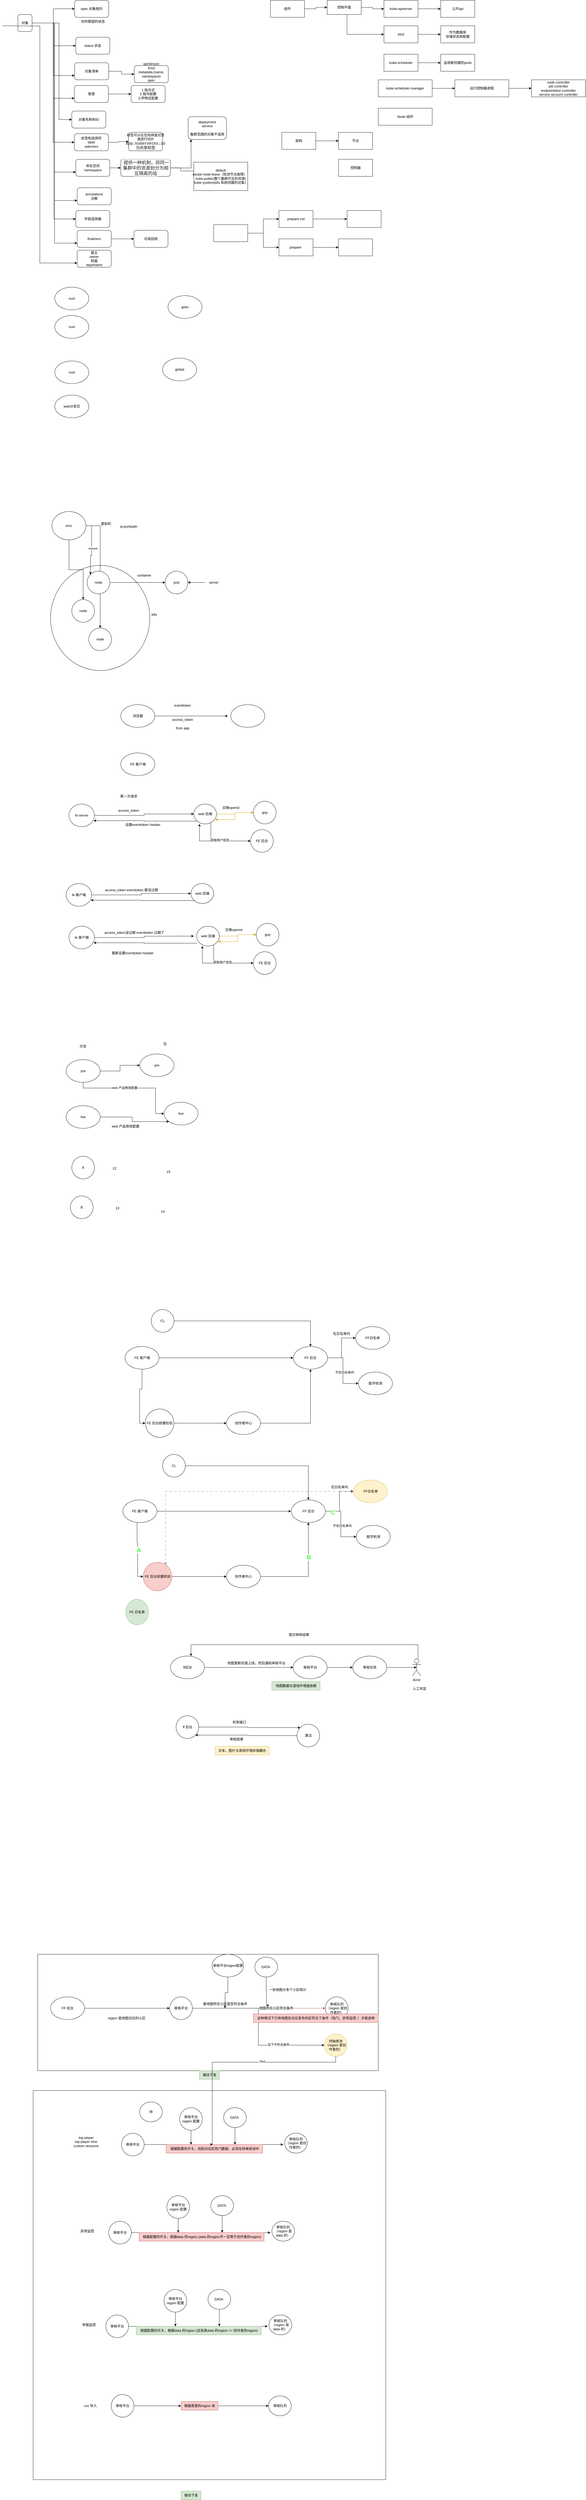 <mxfile version="24.7.7">
  <diagram name="Page-1" id="EzidtO3Hb19t3wDcSpyZ">
    <mxGraphModel dx="1416" dy="833" grid="1" gridSize="10" guides="1" tooltips="1" connect="1" arrows="1" fold="1" page="1" pageScale="1" pageWidth="827" pageHeight="1169" math="0" shadow="0">
      <root>
        <mxCell id="0" />
        <mxCell id="1" parent="0" />
        <mxCell id="5UZ_HsLZ3jPjD0dXYHbv-35" value="" style="rounded=0;whiteSpace=wrap;html=1;" vertex="1" parent="1">
          <mxGeometry x="203.75" y="7480" width="1242.5" height="1370" as="geometry" />
        </mxCell>
        <mxCell id="5UZ_HsLZ3jPjD0dXYHbv-34" value="" style="rounded=0;whiteSpace=wrap;html=1;" vertex="1" parent="1">
          <mxGeometry x="220" y="7000" width="1200" height="410" as="geometry" />
        </mxCell>
        <mxCell id="jzxiRd1BHdq7fpUtfgvh-10" value="" style="ellipse;whiteSpace=wrap;html=1;" parent="1" vertex="1">
          <mxGeometry x="265" y="2110" width="350" height="370" as="geometry" />
        </mxCell>
        <mxCell id="i67tSVPoHM7ITiix1ZI--3" value="" style="edgeStyle=orthogonalEdgeStyle;rounded=0;orthogonalLoop=1;jettySize=auto;html=1;" parent="1" source="i67tSVPoHM7ITiix1ZI--1" target="i67tSVPoHM7ITiix1ZI--2" edge="1">
          <mxGeometry relative="1" as="geometry" />
        </mxCell>
        <mxCell id="i67tSVPoHM7ITiix1ZI--5" style="edgeStyle=orthogonalEdgeStyle;rounded=0;orthogonalLoop=1;jettySize=auto;html=1;entryX=0;entryY=0.5;entryDx=0;entryDy=0;" parent="1" source="i67tSVPoHM7ITiix1ZI--1" target="i67tSVPoHM7ITiix1ZI--4" edge="1">
          <mxGeometry relative="1" as="geometry" />
        </mxCell>
        <mxCell id="i67tSVPoHM7ITiix1ZI--9" style="edgeStyle=orthogonalEdgeStyle;rounded=0;orthogonalLoop=1;jettySize=auto;html=1;entryX=0;entryY=0.75;entryDx=0;entryDy=0;" parent="1" source="i67tSVPoHM7ITiix1ZI--1" target="i67tSVPoHM7ITiix1ZI--8" edge="1">
          <mxGeometry relative="1" as="geometry" />
        </mxCell>
        <mxCell id="i67tSVPoHM7ITiix1ZI--13" style="edgeStyle=orthogonalEdgeStyle;rounded=0;orthogonalLoop=1;jettySize=auto;html=1;entryX=0;entryY=0.75;entryDx=0;entryDy=0;" parent="1" source="i67tSVPoHM7ITiix1ZI--1" target="i67tSVPoHM7ITiix1ZI--12" edge="1">
          <mxGeometry relative="1" as="geometry" />
        </mxCell>
        <mxCell id="i67tSVPoHM7ITiix1ZI--18" style="edgeStyle=orthogonalEdgeStyle;rounded=0;orthogonalLoop=1;jettySize=auto;html=1;entryX=0;entryY=0.5;entryDx=0;entryDy=0;" parent="1" source="i67tSVPoHM7ITiix1ZI--1" target="i67tSVPoHM7ITiix1ZI--17" edge="1">
          <mxGeometry relative="1" as="geometry">
            <Array as="points">
              <mxPoint x="295" y="200" />
              <mxPoint x="295" y="540" />
            </Array>
          </mxGeometry>
        </mxCell>
        <mxCell id="i67tSVPoHM7ITiix1ZI--21" style="edgeStyle=orthogonalEdgeStyle;rounded=0;orthogonalLoop=1;jettySize=auto;html=1;entryX=0;entryY=0.5;entryDx=0;entryDy=0;" parent="1" source="i67tSVPoHM7ITiix1ZI--1" target="i67tSVPoHM7ITiix1ZI--20" edge="1">
          <mxGeometry relative="1" as="geometry" />
        </mxCell>
        <mxCell id="i67tSVPoHM7ITiix1ZI--25" style="edgeStyle=orthogonalEdgeStyle;rounded=0;orthogonalLoop=1;jettySize=auto;html=1;entryX=0;entryY=0.75;entryDx=0;entryDy=0;" parent="1" source="i67tSVPoHM7ITiix1ZI--1" target="i67tSVPoHM7ITiix1ZI--24" edge="1">
          <mxGeometry relative="1" as="geometry" />
        </mxCell>
        <mxCell id="i67tSVPoHM7ITiix1ZI--36" style="edgeStyle=orthogonalEdgeStyle;rounded=0;orthogonalLoop=1;jettySize=auto;html=1;entryX=0;entryY=0.75;entryDx=0;entryDy=0;" parent="1" source="i67tSVPoHM7ITiix1ZI--1" target="i67tSVPoHM7ITiix1ZI--35" edge="1">
          <mxGeometry relative="1" as="geometry" />
        </mxCell>
        <mxCell id="i67tSVPoHM7ITiix1ZI--38" style="edgeStyle=orthogonalEdgeStyle;rounded=0;orthogonalLoop=1;jettySize=auto;html=1;entryX=0;entryY=0.5;entryDx=0;entryDy=0;" parent="1" source="i67tSVPoHM7ITiix1ZI--1" target="i67tSVPoHM7ITiix1ZI--37" edge="1">
          <mxGeometry relative="1" as="geometry" />
        </mxCell>
        <mxCell id="i67tSVPoHM7ITiix1ZI--40" style="edgeStyle=orthogonalEdgeStyle;rounded=0;orthogonalLoop=1;jettySize=auto;html=1;entryX=0;entryY=0.75;entryDx=0;entryDy=0;" parent="1" source="i67tSVPoHM7ITiix1ZI--1" target="i67tSVPoHM7ITiix1ZI--39" edge="1">
          <mxGeometry relative="1" as="geometry" />
        </mxCell>
        <mxCell id="i67tSVPoHM7ITiix1ZI--1" value="对象" style="rounded=1;whiteSpace=wrap;html=1;" parent="1" vertex="1">
          <mxGeometry x="150" y="170" width="50" height="60" as="geometry" />
        </mxCell>
        <mxCell id="i67tSVPoHM7ITiix1ZI--2" value="spec 对象规约" style="rounded=1;whiteSpace=wrap;html=1;" parent="1" vertex="1">
          <mxGeometry x="350" y="120" width="120" height="60" as="geometry" />
        </mxCell>
        <mxCell id="i67tSVPoHM7ITiix1ZI--4" value="status 状态" style="rounded=1;whiteSpace=wrap;html=1;" parent="1" vertex="1">
          <mxGeometry x="354" y="250" width="120" height="60" as="geometry" />
        </mxCell>
        <mxCell id="i67tSVPoHM7ITiix1ZI--6" value="你所期望的状态" style="text;html=1;align=center;verticalAlign=middle;resizable=0;points=[];autosize=1;strokeColor=none;fillColor=none;" parent="1" vertex="1">
          <mxGeometry x="359" y="180" width="110" height="30" as="geometry" />
        </mxCell>
        <mxCell id="i67tSVPoHM7ITiix1ZI--11" value="" style="edgeStyle=orthogonalEdgeStyle;rounded=0;orthogonalLoop=1;jettySize=auto;html=1;" parent="1" source="i67tSVPoHM7ITiix1ZI--8" target="i67tSVPoHM7ITiix1ZI--10" edge="1">
          <mxGeometry relative="1" as="geometry" />
        </mxCell>
        <mxCell id="i67tSVPoHM7ITiix1ZI--8" value="对象清单" style="rounded=1;whiteSpace=wrap;html=1;" parent="1" vertex="1">
          <mxGeometry x="350" y="340" width="120" height="60" as="geometry" />
        </mxCell>
        <mxCell id="i67tSVPoHM7ITiix1ZI--10" value="apiVersion&lt;div&gt;Kind&lt;/div&gt;&lt;div&gt;metadata.(name, namespace)&lt;/div&gt;&lt;div&gt;spec&lt;/div&gt;&lt;div&gt;&lt;br&gt;&lt;/div&gt;" style="rounded=1;whiteSpace=wrap;html=1;" parent="1" vertex="1">
          <mxGeometry x="560" y="350" width="120" height="60" as="geometry" />
        </mxCell>
        <mxCell id="i67tSVPoHM7ITiix1ZI--15" value="" style="edgeStyle=orthogonalEdgeStyle;rounded=0;orthogonalLoop=1;jettySize=auto;html=1;" parent="1" source="i67tSVPoHM7ITiix1ZI--12" target="i67tSVPoHM7ITiix1ZI--14" edge="1">
          <mxGeometry relative="1" as="geometry" />
        </mxCell>
        <mxCell id="i67tSVPoHM7ITiix1ZI--12" value="管理" style="rounded=1;whiteSpace=wrap;html=1;" parent="1" vertex="1">
          <mxGeometry x="349" y="420" width="120" height="60" as="geometry" />
        </mxCell>
        <mxCell id="i67tSVPoHM7ITiix1ZI--14" value="1.指令式&lt;div&gt;2.指令配置&lt;/div&gt;&lt;div&gt;3.声明式配置&lt;/div&gt;" style="rounded=1;whiteSpace=wrap;html=1;" parent="1" vertex="1">
          <mxGeometry x="549" y="420" width="120" height="60" as="geometry" />
        </mxCell>
        <mxCell id="i67tSVPoHM7ITiix1ZI--17" value="对象名称和ID" style="rounded=1;whiteSpace=wrap;html=1;" parent="1" vertex="1">
          <mxGeometry x="340" y="510" width="120" height="60" as="geometry" />
        </mxCell>
        <mxCell id="i67tSVPoHM7ITiix1ZI--23" value="" style="edgeStyle=orthogonalEdgeStyle;rounded=0;orthogonalLoop=1;jettySize=auto;html=1;" parent="1" source="i67tSVPoHM7ITiix1ZI--20" target="i67tSVPoHM7ITiix1ZI--22" edge="1">
          <mxGeometry relative="1" as="geometry" />
        </mxCell>
        <mxCell id="i67tSVPoHM7ITiix1ZI--20" value="标签和选择符&lt;div&gt;label&lt;/div&gt;&lt;div&gt;selectors&lt;/div&gt;" style="rounded=1;whiteSpace=wrap;html=1;" parent="1" vertex="1">
          <mxGeometry x="349" y="590" width="120" height="60" as="geometry" />
        </mxCell>
        <mxCell id="i67tSVPoHM7ITiix1ZI--22" value="标签可以在任何纬度对资源进行切片&lt;div&gt;&lt;span style=&quot;color: rgb(34, 34, 34); font-family: SFMono-Regular, Menlo, Monaco, Consolas, &amp;quot;liberation mono&amp;quot;, &amp;quot;courier new&amp;quot;, monospace; font-size: 13.6px; text-align: left; background-color: rgba(0, 0, 0, 0.05);&quot;&gt;app.kubernetes.io 为共享标签&lt;/span&gt;&lt;br&gt;&lt;/div&gt;" style="rounded=1;whiteSpace=wrap;html=1;" parent="1" vertex="1">
          <mxGeometry x="540" y="585" width="120" height="65" as="geometry" />
        </mxCell>
        <mxCell id="i67tSVPoHM7ITiix1ZI--27" value="" style="edgeStyle=orthogonalEdgeStyle;rounded=0;orthogonalLoop=1;jettySize=auto;html=1;" parent="1" source="i67tSVPoHM7ITiix1ZI--24" target="i67tSVPoHM7ITiix1ZI--26" edge="1">
          <mxGeometry relative="1" as="geometry" />
        </mxCell>
        <mxCell id="i67tSVPoHM7ITiix1ZI--24" value="命名空间&lt;div&gt;namespace&lt;/div&gt;" style="rounded=1;whiteSpace=wrap;html=1;" parent="1" vertex="1">
          <mxGeometry x="354" y="680" width="120" height="60" as="geometry" />
        </mxCell>
        <mxCell id="i67tSVPoHM7ITiix1ZI--29" value="" style="edgeStyle=orthogonalEdgeStyle;rounded=0;orthogonalLoop=1;jettySize=auto;html=1;" parent="1" edge="1">
          <mxGeometry relative="1" as="geometry">
            <mxPoint x="630" y="710" as="sourcePoint" />
            <mxPoint x="760" y="610" as="targetPoint" />
          </mxGeometry>
        </mxCell>
        <mxCell id="i67tSVPoHM7ITiix1ZI--31" style="edgeStyle=orthogonalEdgeStyle;rounded=0;orthogonalLoop=1;jettySize=auto;html=1;entryX=0;entryY=0.5;entryDx=0;entryDy=0;" parent="1" source="i67tSVPoHM7ITiix1ZI--26" target="i67tSVPoHM7ITiix1ZI--32" edge="1">
          <mxGeometry relative="1" as="geometry">
            <mxPoint x="760" y="720" as="targetPoint" />
            <Array as="points">
              <mxPoint x="724" y="710" />
              <mxPoint x="724" y="721" />
            </Array>
          </mxGeometry>
        </mxCell>
        <mxCell id="i67tSVPoHM7ITiix1ZI--26" value="&lt;span style=&quot;color: rgb(34, 34, 34); font-family: &amp;quot;open sans&amp;quot;, -apple-system, &amp;quot;system-ui&amp;quot;, &amp;quot;segoe ui&amp;quot;, Roboto, &amp;quot;helvetica neue&amp;quot;, Arial, sans-serif, &amp;quot;apple color emoji&amp;quot;, &amp;quot;segoe ui emoji&amp;quot;, &amp;quot;segoe ui symbol&amp;quot;; font-size: 16px; text-align: left; background-color: rgb(255, 255, 255);&quot;&gt;&amp;nbsp;提供一种机制，将同一集群中的资源划分为相互隔离的组&lt;/span&gt;" style="rounded=1;whiteSpace=wrap;html=1;" parent="1" vertex="1">
          <mxGeometry x="512.5" y="680" width="175" height="60" as="geometry" />
        </mxCell>
        <mxCell id="i67tSVPoHM7ITiix1ZI--28" value="deployment&lt;div&gt;service&lt;/div&gt;&lt;div&gt;&lt;br&gt;&lt;/div&gt;&lt;div&gt;集群范围的对象不适用&lt;/div&gt;" style="whiteSpace=wrap;html=1;rounded=1;" parent="1" vertex="1">
          <mxGeometry x="750" y="530" width="135" height="80" as="geometry" />
        </mxCell>
        <mxCell id="i67tSVPoHM7ITiix1ZI--32" value="default&lt;div&gt;kube-node-lease（检测节点故障）&lt;/div&gt;&lt;div&gt;kube-public(整个集群可见的资源)&lt;/div&gt;&lt;div&gt;kube-system(k8s 系统创建的对象）&lt;/div&gt;" style="whiteSpace=wrap;html=1;" parent="1" vertex="1">
          <mxGeometry x="770" y="690" width="190" height="100" as="geometry" />
        </mxCell>
        <mxCell id="i67tSVPoHM7ITiix1ZI--35" value="annotations&lt;div&gt;注解&lt;/div&gt;" style="rounded=1;whiteSpace=wrap;html=1;" parent="1" vertex="1">
          <mxGeometry x="359" y="780" width="120" height="60" as="geometry" />
        </mxCell>
        <mxCell id="i67tSVPoHM7ITiix1ZI--37" value="字段选择器" style="rounded=1;whiteSpace=wrap;html=1;" parent="1" vertex="1">
          <mxGeometry x="354" y="860" width="120" height="60" as="geometry" />
        </mxCell>
        <mxCell id="i67tSVPoHM7ITiix1ZI--42" value="" style="edgeStyle=orthogonalEdgeStyle;rounded=0;orthogonalLoop=1;jettySize=auto;html=1;" parent="1" source="i67tSVPoHM7ITiix1ZI--39" target="i67tSVPoHM7ITiix1ZI--41" edge="1">
          <mxGeometry relative="1" as="geometry" />
        </mxCell>
        <mxCell id="i67tSVPoHM7ITiix1ZI--39" value="finalizers" style="rounded=1;whiteSpace=wrap;html=1;" parent="1" vertex="1">
          <mxGeometry x="359" y="930" width="120" height="60" as="geometry" />
        </mxCell>
        <mxCell id="i67tSVPoHM7ITiix1ZI--41" value="垃圾回收" style="rounded=1;whiteSpace=wrap;html=1;" parent="1" vertex="1">
          <mxGeometry x="559" y="930" width="120" height="60" as="geometry" />
        </mxCell>
        <mxCell id="i67tSVPoHM7ITiix1ZI--43" value="属主&lt;div&gt;owner&lt;/div&gt;&lt;div&gt;附属&lt;/div&gt;&lt;div&gt;dependent&lt;/div&gt;" style="rounded=1;whiteSpace=wrap;html=1;" parent="1" vertex="1">
          <mxGeometry x="359" y="1000" width="120" height="60" as="geometry" />
        </mxCell>
        <mxCell id="i67tSVPoHM7ITiix1ZI--44" style="edgeStyle=orthogonalEdgeStyle;rounded=0;orthogonalLoop=1;jettySize=auto;html=1;entryX=0;entryY=0.75;entryDx=0;entryDy=0;" parent="1" target="i67tSVPoHM7ITiix1ZI--43" edge="1">
          <mxGeometry relative="1" as="geometry">
            <mxPoint x="94.75" y="210" as="sourcePoint" />
            <mxPoint x="254.75" y="1050" as="targetPoint" />
          </mxGeometry>
        </mxCell>
        <mxCell id="i67tSVPoHM7ITiix1ZI--50" value="" style="edgeStyle=orthogonalEdgeStyle;rounded=0;orthogonalLoop=1;jettySize=auto;html=1;" parent="1" source="i67tSVPoHM7ITiix1ZI--47" target="i67tSVPoHM7ITiix1ZI--49" edge="1">
          <mxGeometry relative="1" as="geometry" />
        </mxCell>
        <mxCell id="i67tSVPoHM7ITiix1ZI--47" value="组件" style="whiteSpace=wrap;html=1;" parent="1" vertex="1">
          <mxGeometry x="1040" y="120" width="120" height="60" as="geometry" />
        </mxCell>
        <mxCell id="i67tSVPoHM7ITiix1ZI--52" value="" style="edgeStyle=orthogonalEdgeStyle;rounded=0;orthogonalLoop=1;jettySize=auto;html=1;" parent="1" source="i67tSVPoHM7ITiix1ZI--49" target="i67tSVPoHM7ITiix1ZI--51" edge="1">
          <mxGeometry relative="1" as="geometry" />
        </mxCell>
        <mxCell id="i67tSVPoHM7ITiix1ZI--56" style="edgeStyle=orthogonalEdgeStyle;rounded=0;orthogonalLoop=1;jettySize=auto;html=1;entryX=0;entryY=0.5;entryDx=0;entryDy=0;" parent="1" source="i67tSVPoHM7ITiix1ZI--49" target="i67tSVPoHM7ITiix1ZI--55" edge="1">
          <mxGeometry relative="1" as="geometry">
            <Array as="points">
              <mxPoint x="1310" y="240" />
            </Array>
          </mxGeometry>
        </mxCell>
        <mxCell id="i67tSVPoHM7ITiix1ZI--49" value="控制平面" style="whiteSpace=wrap;html=1;" parent="1" vertex="1">
          <mxGeometry x="1240" y="120" width="120" height="50" as="geometry" />
        </mxCell>
        <mxCell id="i67tSVPoHM7ITiix1ZI--54" value="" style="edgeStyle=orthogonalEdgeStyle;rounded=0;orthogonalLoop=1;jettySize=auto;html=1;" parent="1" source="i67tSVPoHM7ITiix1ZI--51" target="i67tSVPoHM7ITiix1ZI--53" edge="1">
          <mxGeometry relative="1" as="geometry" />
        </mxCell>
        <mxCell id="i67tSVPoHM7ITiix1ZI--51" value="kube-apiserver" style="whiteSpace=wrap;html=1;" parent="1" vertex="1">
          <mxGeometry x="1440" y="120" width="120" height="60" as="geometry" />
        </mxCell>
        <mxCell id="i67tSVPoHM7ITiix1ZI--53" value="公开api" style="whiteSpace=wrap;html=1;" parent="1" vertex="1">
          <mxGeometry x="1640" y="120" width="120" height="60" as="geometry" />
        </mxCell>
        <mxCell id="i67tSVPoHM7ITiix1ZI--58" value="" style="edgeStyle=orthogonalEdgeStyle;rounded=0;orthogonalLoop=1;jettySize=auto;html=1;" parent="1" source="i67tSVPoHM7ITiix1ZI--55" target="i67tSVPoHM7ITiix1ZI--57" edge="1">
          <mxGeometry relative="1" as="geometry" />
        </mxCell>
        <mxCell id="i67tSVPoHM7ITiix1ZI--55" value="etcd" style="whiteSpace=wrap;html=1;" parent="1" vertex="1">
          <mxGeometry x="1440" y="210" width="120" height="60" as="geometry" />
        </mxCell>
        <mxCell id="i67tSVPoHM7ITiix1ZI--57" value="作为数据库&lt;div&gt;存储状态和配置&lt;/div&gt;" style="whiteSpace=wrap;html=1;" parent="1" vertex="1">
          <mxGeometry x="1640" y="210" width="120" height="60" as="geometry" />
        </mxCell>
        <mxCell id="i67tSVPoHM7ITiix1ZI--61" value="" style="edgeStyle=orthogonalEdgeStyle;rounded=0;orthogonalLoop=1;jettySize=auto;html=1;" parent="1" source="i67tSVPoHM7ITiix1ZI--59" target="i67tSVPoHM7ITiix1ZI--60" edge="1">
          <mxGeometry relative="1" as="geometry" />
        </mxCell>
        <mxCell id="i67tSVPoHM7ITiix1ZI--59" value="kube-scheduler" style="whiteSpace=wrap;html=1;" parent="1" vertex="1">
          <mxGeometry x="1440" y="310" width="120" height="60" as="geometry" />
        </mxCell>
        <mxCell id="i67tSVPoHM7ITiix1ZI--60" value="监视新创建的pods" style="whiteSpace=wrap;html=1;" parent="1" vertex="1">
          <mxGeometry x="1640" y="310" width="120" height="60" as="geometry" />
        </mxCell>
        <mxCell id="i67tSVPoHM7ITiix1ZI--64" value="" style="edgeStyle=orthogonalEdgeStyle;rounded=0;orthogonalLoop=1;jettySize=auto;html=1;" parent="1" source="i67tSVPoHM7ITiix1ZI--62" target="i67tSVPoHM7ITiix1ZI--63" edge="1">
          <mxGeometry relative="1" as="geometry" />
        </mxCell>
        <mxCell id="i67tSVPoHM7ITiix1ZI--62" value="kube-scheduler-manager" style="whiteSpace=wrap;html=1;" parent="1" vertex="1">
          <mxGeometry x="1420" y="400" width="190" height="60" as="geometry" />
        </mxCell>
        <mxCell id="i67tSVPoHM7ITiix1ZI--66" value="" style="edgeStyle=orthogonalEdgeStyle;rounded=0;orthogonalLoop=1;jettySize=auto;html=1;" parent="1" source="i67tSVPoHM7ITiix1ZI--63" target="i67tSVPoHM7ITiix1ZI--65" edge="1">
          <mxGeometry relative="1" as="geometry" />
        </mxCell>
        <mxCell id="i67tSVPoHM7ITiix1ZI--63" value="运行控制器进程" style="whiteSpace=wrap;html=1;" parent="1" vertex="1">
          <mxGeometry x="1690" y="400" width="190" height="60" as="geometry" />
        </mxCell>
        <mxCell id="i67tSVPoHM7ITiix1ZI--65" value="node controller&lt;div&gt;job controller&lt;/div&gt;&lt;div&gt;endpointslice controller&lt;/div&gt;&lt;div&gt;service account controller&lt;/div&gt;" style="whiteSpace=wrap;html=1;" parent="1" vertex="1">
          <mxGeometry x="1960" y="400" width="190" height="60" as="geometry" />
        </mxCell>
        <mxCell id="i67tSVPoHM7ITiix1ZI--67" value="Node 组件" style="whiteSpace=wrap;html=1;" parent="1" vertex="1">
          <mxGeometry x="1420" y="500" width="190" height="60" as="geometry" />
        </mxCell>
        <mxCell id="i67tSVPoHM7ITiix1ZI--70" value="" style="edgeStyle=orthogonalEdgeStyle;rounded=0;orthogonalLoop=1;jettySize=auto;html=1;" parent="1" source="i67tSVPoHM7ITiix1ZI--68" target="i67tSVPoHM7ITiix1ZI--69" edge="1">
          <mxGeometry relative="1" as="geometry" />
        </mxCell>
        <mxCell id="i67tSVPoHM7ITiix1ZI--68" value="架构" style="whiteSpace=wrap;html=1;" parent="1" vertex="1">
          <mxGeometry x="1080" y="585" width="120" height="60" as="geometry" />
        </mxCell>
        <mxCell id="i67tSVPoHM7ITiix1ZI--69" value="节点" style="whiteSpace=wrap;html=1;" parent="1" vertex="1">
          <mxGeometry x="1280" y="585" width="120" height="60" as="geometry" />
        </mxCell>
        <mxCell id="i67tSVPoHM7ITiix1ZI--71" value="控制器" style="whiteSpace=wrap;html=1;" parent="1" vertex="1">
          <mxGeometry x="1280" y="680" width="120" height="60" as="geometry" />
        </mxCell>
        <mxCell id="i67tSVPoHM7ITiix1ZI--79" style="edgeStyle=orthogonalEdgeStyle;rounded=0;orthogonalLoop=1;jettySize=auto;html=1;" parent="1" source="i67tSVPoHM7ITiix1ZI--72" edge="1">
          <mxGeometry relative="1" as="geometry">
            <mxPoint x="1280" y="990" as="targetPoint" />
          </mxGeometry>
        </mxCell>
        <mxCell id="i67tSVPoHM7ITiix1ZI--72" value="prepare&amp;nbsp;" style="rounded=0;whiteSpace=wrap;html=1;" parent="1" vertex="1">
          <mxGeometry x="1070" y="960" width="120" height="60" as="geometry" />
        </mxCell>
        <mxCell id="i67tSVPoHM7ITiix1ZI--77" style="edgeStyle=orthogonalEdgeStyle;rounded=0;orthogonalLoop=1;jettySize=auto;html=1;" parent="1" source="i67tSVPoHM7ITiix1ZI--73" edge="1">
          <mxGeometry relative="1" as="geometry">
            <mxPoint x="1310" y="890" as="targetPoint" />
          </mxGeometry>
        </mxCell>
        <mxCell id="i67tSVPoHM7ITiix1ZI--73" value="prepare ind" style="rounded=0;whiteSpace=wrap;html=1;" parent="1" vertex="1">
          <mxGeometry x="1070" y="860" width="120" height="60" as="geometry" />
        </mxCell>
        <mxCell id="i67tSVPoHM7ITiix1ZI--75" style="edgeStyle=orthogonalEdgeStyle;rounded=0;orthogonalLoop=1;jettySize=auto;html=1;entryX=0;entryY=0.5;entryDx=0;entryDy=0;" parent="1" source="i67tSVPoHM7ITiix1ZI--74" target="i67tSVPoHM7ITiix1ZI--73" edge="1">
          <mxGeometry relative="1" as="geometry" />
        </mxCell>
        <mxCell id="i67tSVPoHM7ITiix1ZI--76" style="edgeStyle=orthogonalEdgeStyle;rounded=0;orthogonalLoop=1;jettySize=auto;html=1;" parent="1" source="i67tSVPoHM7ITiix1ZI--74" target="i67tSVPoHM7ITiix1ZI--72" edge="1">
          <mxGeometry relative="1" as="geometry" />
        </mxCell>
        <mxCell id="i67tSVPoHM7ITiix1ZI--74" value="" style="rounded=0;whiteSpace=wrap;html=1;" parent="1" vertex="1">
          <mxGeometry x="840" y="910" width="120" height="60" as="geometry" />
        </mxCell>
        <mxCell id="i67tSVPoHM7ITiix1ZI--78" value="" style="rounded=0;whiteSpace=wrap;html=1;" parent="1" vertex="1">
          <mxGeometry x="1310" y="860" width="120" height="60" as="geometry" />
        </mxCell>
        <mxCell id="i67tSVPoHM7ITiix1ZI--80" value="" style="rounded=0;whiteSpace=wrap;html=1;" parent="1" vertex="1">
          <mxGeometry x="1280" y="960" width="120" height="60" as="geometry" />
        </mxCell>
        <mxCell id="xOwlHwxs3cl8Oye5NE4x-1" value="&lt;p data-pm-slice=&quot;1 1 []&quot;&gt;nuxt&lt;br&gt;&lt;/p&gt;" style="ellipse;whiteSpace=wrap;html=1;" parent="1" vertex="1">
          <mxGeometry x="280" y="1130" width="120" height="80" as="geometry" />
        </mxCell>
        <mxCell id="xOwlHwxs3cl8Oye5NE4x-2" value="&lt;p data-pm-slice=&quot;1 1 []&quot;&gt;web分享页&lt;/p&gt;" style="ellipse;whiteSpace=wrap;html=1;" parent="1" vertex="1">
          <mxGeometry x="280" y="1510" width="120" height="80" as="geometry" />
        </mxCell>
        <mxCell id="xOwlHwxs3cl8Oye5NE4x-3" value="&lt;p data-pm-slice=&quot;1 1 []&quot;&gt;goku&lt;/p&gt;" style="ellipse;whiteSpace=wrap;html=1;" parent="1" vertex="1">
          <mxGeometry x="679" y="1160" width="120" height="80" as="geometry" />
        </mxCell>
        <mxCell id="xOwlHwxs3cl8Oye5NE4x-4" value="&lt;p data-pm-slice=&quot;1 1 []&quot;&gt;global&lt;/p&gt;" style="ellipse;whiteSpace=wrap;html=1;" parent="1" vertex="1">
          <mxGeometry x="660" y="1380" width="120" height="80" as="geometry" />
        </mxCell>
        <mxCell id="xOwlHwxs3cl8Oye5NE4x-5" value="&lt;p data-pm-slice=&quot;1 1 []&quot;&gt;nuxt&lt;/p&gt;" style="ellipse;whiteSpace=wrap;html=1;" parent="1" vertex="1">
          <mxGeometry x="280" y="1390" width="120" height="80" as="geometry" />
        </mxCell>
        <mxCell id="xOwlHwxs3cl8Oye5NE4x-6" value="&lt;p data-pm-slice=&quot;1 1 []&quot;&gt;nuxt&lt;br&gt;&lt;/p&gt;" style="ellipse;whiteSpace=wrap;html=1;" parent="1" vertex="1">
          <mxGeometry x="280" y="1230" width="120" height="80" as="geometry" />
        </mxCell>
        <mxCell id="jzxiRd1BHdq7fpUtfgvh-5" style="edgeStyle=orthogonalEdgeStyle;rounded=0;orthogonalLoop=1;jettySize=auto;html=1;entryX=0;entryY=0;entryDx=0;entryDy=0;" parent="1" source="jzxiRd1BHdq7fpUtfgvh-1" target="jzxiRd1BHdq7fpUtfgvh-4" edge="1">
          <mxGeometry relative="1" as="geometry" />
        </mxCell>
        <mxCell id="jzxiRd1BHdq7fpUtfgvh-6" value="mount" style="edgeLabel;html=1;align=center;verticalAlign=middle;resizable=0;points=[];" parent="jzxiRd1BHdq7fpUtfgvh-5" vertex="1" connectable="0">
          <mxGeometry x="0.013" y="4" relative="1" as="geometry">
            <mxPoint as="offset" />
          </mxGeometry>
        </mxCell>
        <mxCell id="jzxiRd1BHdq7fpUtfgvh-12" style="edgeStyle=orthogonalEdgeStyle;rounded=0;orthogonalLoop=1;jettySize=auto;html=1;" parent="1" source="jzxiRd1BHdq7fpUtfgvh-1" target="jzxiRd1BHdq7fpUtfgvh-8" edge="1">
          <mxGeometry relative="1" as="geometry" />
        </mxCell>
        <mxCell id="jzxiRd1BHdq7fpUtfgvh-17" style="edgeStyle=orthogonalEdgeStyle;rounded=0;orthogonalLoop=1;jettySize=auto;html=1;" parent="1" source="jzxiRd1BHdq7fpUtfgvh-1" target="jzxiRd1BHdq7fpUtfgvh-9" edge="1">
          <mxGeometry relative="1" as="geometry" />
        </mxCell>
        <mxCell id="jzxiRd1BHdq7fpUtfgvh-1" value="emc" style="ellipse;whiteSpace=wrap;html=1;" parent="1" vertex="1">
          <mxGeometry x="270" y="1920" width="120" height="100" as="geometry" />
        </mxCell>
        <mxCell id="jzxiRd1BHdq7fpUtfgvh-2" value="虚拟机" style="text;html=1;align=center;verticalAlign=middle;resizable=0;points=[];autosize=1;strokeColor=none;fillColor=none;" parent="1" vertex="1">
          <mxGeometry x="430" y="1948" width="60" height="30" as="geometry" />
        </mxCell>
        <mxCell id="jzxiRd1BHdq7fpUtfgvh-3" value="ip:port/path" style="text;html=1;align=center;verticalAlign=middle;resizable=0;points=[];autosize=1;strokeColor=none;fillColor=none;" parent="1" vertex="1">
          <mxGeometry x="500" y="1958" width="80" height="30" as="geometry" />
        </mxCell>
        <mxCell id="jzxiRd1BHdq7fpUtfgvh-13" style="edgeStyle=orthogonalEdgeStyle;rounded=0;orthogonalLoop=1;jettySize=auto;html=1;entryX=0;entryY=0.5;entryDx=0;entryDy=0;" parent="1" source="jzxiRd1BHdq7fpUtfgvh-4" target="jzxiRd1BHdq7fpUtfgvh-7" edge="1">
          <mxGeometry relative="1" as="geometry" />
        </mxCell>
        <mxCell id="jzxiRd1BHdq7fpUtfgvh-4" value="node" style="ellipse;whiteSpace=wrap;html=1;" parent="1" vertex="1">
          <mxGeometry x="394" y="2130" width="80" height="80" as="geometry" />
        </mxCell>
        <mxCell id="jzxiRd1BHdq7fpUtfgvh-7" value="pod" style="ellipse;whiteSpace=wrap;html=1;" parent="1" vertex="1">
          <mxGeometry x="669" y="2130" width="80" height="80" as="geometry" />
        </mxCell>
        <mxCell id="jzxiRd1BHdq7fpUtfgvh-8" value="node" style="ellipse;whiteSpace=wrap;html=1;" parent="1" vertex="1">
          <mxGeometry x="340" y="2230" width="80" height="80" as="geometry" />
        </mxCell>
        <mxCell id="jzxiRd1BHdq7fpUtfgvh-9" value="node" style="ellipse;whiteSpace=wrap;html=1;" parent="1" vertex="1">
          <mxGeometry x="400" y="2330" width="80" height="80" as="geometry" />
        </mxCell>
        <mxCell id="jzxiRd1BHdq7fpUtfgvh-11" value="k8s" style="text;html=1;align=center;verticalAlign=middle;resizable=0;points=[];autosize=1;strokeColor=none;fillColor=none;" parent="1" vertex="1">
          <mxGeometry x="610" y="2268" width="40" height="30" as="geometry" />
        </mxCell>
        <mxCell id="jzxiRd1BHdq7fpUtfgvh-14" value="container" style="text;html=1;align=center;verticalAlign=middle;resizable=0;points=[];autosize=1;strokeColor=none;fillColor=none;" parent="1" vertex="1">
          <mxGeometry x="560" y="2130" width="70" height="30" as="geometry" />
        </mxCell>
        <mxCell id="jzxiRd1BHdq7fpUtfgvh-16" style="edgeStyle=orthogonalEdgeStyle;rounded=0;orthogonalLoop=1;jettySize=auto;html=1;entryX=1;entryY=0.5;entryDx=0;entryDy=0;" parent="1" source="jzxiRd1BHdq7fpUtfgvh-15" target="jzxiRd1BHdq7fpUtfgvh-7" edge="1">
          <mxGeometry relative="1" as="geometry" />
        </mxCell>
        <mxCell id="jzxiRd1BHdq7fpUtfgvh-15" value="server" style="text;html=1;align=center;verticalAlign=middle;resizable=0;points=[];autosize=1;strokeColor=none;fillColor=none;" parent="1" vertex="1">
          <mxGeometry x="810" y="2155" width="60" height="30" as="geometry" />
        </mxCell>
        <mxCell id="jzxiRd1BHdq7fpUtfgvh-20" style="edgeStyle=orthogonalEdgeStyle;rounded=0;orthogonalLoop=1;jettySize=auto;html=1;" parent="1" source="jzxiRd1BHdq7fpUtfgvh-18" edge="1">
          <mxGeometry relative="1" as="geometry">
            <mxPoint x="890" y="2640" as="targetPoint" />
          </mxGeometry>
        </mxCell>
        <mxCell id="jzxiRd1BHdq7fpUtfgvh-18" value="浏览器" style="ellipse;whiteSpace=wrap;html=1;" parent="1" vertex="1">
          <mxGeometry x="512.5" y="2600" width="120" height="80" as="geometry" />
        </mxCell>
        <mxCell id="jzxiRd1BHdq7fpUtfgvh-19" value="FE 客户端" style="ellipse;whiteSpace=wrap;html=1;" parent="1" vertex="1">
          <mxGeometry x="512.5" y="2770" width="120" height="80" as="geometry" />
        </mxCell>
        <mxCell id="jzxiRd1BHdq7fpUtfgvh-22" value="" style="ellipse;whiteSpace=wrap;html=1;" parent="1" vertex="1">
          <mxGeometry x="900" y="2600" width="120" height="80" as="geometry" />
        </mxCell>
        <mxCell id="jzxiRd1BHdq7fpUtfgvh-23" value="eventtoken" style="text;html=1;align=center;verticalAlign=middle;resizable=0;points=[];autosize=1;strokeColor=none;fillColor=none;" parent="1" vertex="1">
          <mxGeometry x="690" y="2588" width="80" height="30" as="geometry" />
        </mxCell>
        <mxCell id="jzxiRd1BHdq7fpUtfgvh-24" value="access_token" style="text;html=1;align=center;verticalAlign=middle;resizable=0;points=[];autosize=1;strokeColor=none;fillColor=none;" parent="1" vertex="1">
          <mxGeometry x="680" y="2638" width="100" height="30" as="geometry" />
        </mxCell>
        <mxCell id="jzxiRd1BHdq7fpUtfgvh-26" value="from app" style="text;html=1;align=center;verticalAlign=middle;resizable=0;points=[];autosize=1;strokeColor=none;fillColor=none;" parent="1" vertex="1">
          <mxGeometry x="695" y="2668" width="70" height="30" as="geometry" />
        </mxCell>
        <mxCell id="jzxiRd1BHdq7fpUtfgvh-28" style="edgeStyle=orthogonalEdgeStyle;rounded=0;orthogonalLoop=1;jettySize=auto;html=1;entryX=0;entryY=0.5;entryDx=0;entryDy=0;" parent="1" source="jzxiRd1BHdq7fpUtfgvh-27" target="jzxiRd1BHdq7fpUtfgvh-29" edge="1">
          <mxGeometry relative="1" as="geometry">
            <mxPoint x="500" y="2990" as="targetPoint" />
          </mxGeometry>
        </mxCell>
        <mxCell id="jzxiRd1BHdq7fpUtfgvh-27" value="fe server" style="ellipse;whiteSpace=wrap;html=1;" parent="1" vertex="1">
          <mxGeometry x="330" y="2950" width="90" height="80" as="geometry" />
        </mxCell>
        <mxCell id="jzxiRd1BHdq7fpUtfgvh-31" style="edgeStyle=orthogonalEdgeStyle;rounded=0;orthogonalLoop=1;jettySize=auto;html=1;entryX=0;entryY=0.5;entryDx=0;entryDy=0;fillColor=#ffe6cc;strokeColor=#d79b00;" parent="1" source="jzxiRd1BHdq7fpUtfgvh-29" target="jzxiRd1BHdq7fpUtfgvh-32" edge="1">
          <mxGeometry relative="1" as="geometry">
            <mxPoint x="940" y="2980" as="targetPoint" />
          </mxGeometry>
        </mxCell>
        <mxCell id="jzxiRd1BHdq7fpUtfgvh-35" style="edgeStyle=orthogonalEdgeStyle;rounded=0;orthogonalLoop=1;jettySize=auto;html=1;exitX=1;exitY=0.5;exitDx=0;exitDy=0;entryX=0;entryY=0.5;entryDx=0;entryDy=0;" parent="1" source="jzxiRd1BHdq7fpUtfgvh-29" target="jzxiRd1BHdq7fpUtfgvh-34" edge="1">
          <mxGeometry relative="1" as="geometry">
            <Array as="points">
              <mxPoint x="830" y="2985" />
              <mxPoint x="830" y="3080" />
            </Array>
          </mxGeometry>
        </mxCell>
        <mxCell id="jzxiRd1BHdq7fpUtfgvh-29" value="web 后端" style="ellipse;whiteSpace=wrap;html=1;" parent="1" vertex="1">
          <mxGeometry x="770" y="2950" width="80" height="70" as="geometry" />
        </mxCell>
        <mxCell id="jzxiRd1BHdq7fpUtfgvh-30" value="access_token" style="text;html=1;align=center;verticalAlign=middle;resizable=0;points=[];autosize=1;strokeColor=none;fillColor=none;" parent="1" vertex="1">
          <mxGeometry x="490" y="2958" width="100" height="30" as="geometry" />
        </mxCell>
        <mxCell id="jzxiRd1BHdq7fpUtfgvh-32" value="gop" style="ellipse;whiteSpace=wrap;html=1;" parent="1" vertex="1">
          <mxGeometry x="980" y="2940" width="80" height="80" as="geometry" />
        </mxCell>
        <mxCell id="jzxiRd1BHdq7fpUtfgvh-33" style="edgeStyle=orthogonalEdgeStyle;rounded=0;orthogonalLoop=1;jettySize=auto;html=1;entryX=0.95;entryY=0.781;entryDx=0;entryDy=0;entryPerimeter=0;fillColor=#ffe6cc;strokeColor=#d79b00;" parent="1" source="jzxiRd1BHdq7fpUtfgvh-32" target="jzxiRd1BHdq7fpUtfgvh-29" edge="1">
          <mxGeometry relative="1" as="geometry" />
        </mxCell>
        <mxCell id="jzxiRd1BHdq7fpUtfgvh-34" value="FE 后台" style="ellipse;whiteSpace=wrap;html=1;" parent="1" vertex="1">
          <mxGeometry x="970" y="3040" width="80" height="80" as="geometry" />
        </mxCell>
        <mxCell id="jzxiRd1BHdq7fpUtfgvh-36" style="edgeStyle=orthogonalEdgeStyle;rounded=0;orthogonalLoop=1;jettySize=auto;html=1;entryX=0.25;entryY=1;entryDx=0;entryDy=0;entryPerimeter=0;" parent="1" source="jzxiRd1BHdq7fpUtfgvh-34" target="jzxiRd1BHdq7fpUtfgvh-29" edge="1">
          <mxGeometry relative="1" as="geometry" />
        </mxCell>
        <mxCell id="jzxiRd1BHdq7fpUtfgvh-38" value="获取用户信息" style="edgeLabel;html=1;align=center;verticalAlign=middle;resizable=0;points=[];" parent="jzxiRd1BHdq7fpUtfgvh-36" vertex="1" connectable="0">
          <mxGeometry x="-0.092" y="-3" relative="1" as="geometry">
            <mxPoint as="offset" />
          </mxGeometry>
        </mxCell>
        <mxCell id="jzxiRd1BHdq7fpUtfgvh-37" value="交换openid" style="text;html=1;align=center;verticalAlign=middle;resizable=0;points=[];autosize=1;strokeColor=none;fillColor=none;" parent="1" vertex="1">
          <mxGeometry x="860" y="2948" width="80" height="30" as="geometry" />
        </mxCell>
        <mxCell id="jzxiRd1BHdq7fpUtfgvh-41" style="edgeStyle=orthogonalEdgeStyle;rounded=0;orthogonalLoop=1;jettySize=auto;html=1;entryX=0.967;entryY=0.731;entryDx=0;entryDy=0;entryPerimeter=0;" parent="1" source="jzxiRd1BHdq7fpUtfgvh-29" target="jzxiRd1BHdq7fpUtfgvh-27" edge="1">
          <mxGeometry relative="1" as="geometry">
            <Array as="points">
              <mxPoint x="595" y="3010" />
              <mxPoint x="595" y="3009" />
            </Array>
          </mxGeometry>
        </mxCell>
        <mxCell id="jzxiRd1BHdq7fpUtfgvh-42" value="设置eventtoken header" style="text;html=1;align=center;verticalAlign=middle;resizable=0;points=[];autosize=1;strokeColor=none;fillColor=none;" parent="1" vertex="1">
          <mxGeometry x="515" y="3008" width="150" height="30" as="geometry" />
        </mxCell>
        <mxCell id="jzxiRd1BHdq7fpUtfgvh-43" value="第一次请求" style="text;html=1;align=center;verticalAlign=middle;resizable=0;points=[];autosize=1;strokeColor=none;fillColor=none;" parent="1" vertex="1">
          <mxGeometry x="500" y="2908" width="80" height="30" as="geometry" />
        </mxCell>
        <mxCell id="jzxiRd1BHdq7fpUtfgvh-44" style="edgeStyle=orthogonalEdgeStyle;rounded=0;orthogonalLoop=1;jettySize=auto;html=1;entryX=0;entryY=0.5;entryDx=0;entryDy=0;" parent="1" source="jzxiRd1BHdq7fpUtfgvh-45" target="jzxiRd1BHdq7fpUtfgvh-46" edge="1">
          <mxGeometry relative="1" as="geometry">
            <mxPoint x="490" y="3270" as="targetPoint" />
          </mxGeometry>
        </mxCell>
        <mxCell id="jzxiRd1BHdq7fpUtfgvh-45" value="fe 客户端" style="ellipse;whiteSpace=wrap;html=1;" parent="1" vertex="1">
          <mxGeometry x="320" y="3230" width="90" height="80" as="geometry" />
        </mxCell>
        <mxCell id="jzxiRd1BHdq7fpUtfgvh-46" value="web 后端" style="ellipse;whiteSpace=wrap;html=1;" parent="1" vertex="1">
          <mxGeometry x="760" y="3230" width="80" height="70" as="geometry" />
        </mxCell>
        <mxCell id="jzxiRd1BHdq7fpUtfgvh-48" style="edgeStyle=orthogonalEdgeStyle;rounded=0;orthogonalLoop=1;jettySize=auto;html=1;entryX=0.967;entryY=0.731;entryDx=0;entryDy=0;entryPerimeter=0;" parent="1" source="jzxiRd1BHdq7fpUtfgvh-46" target="jzxiRd1BHdq7fpUtfgvh-45" edge="1">
          <mxGeometry relative="1" as="geometry">
            <Array as="points">
              <mxPoint x="585" y="3290" />
              <mxPoint x="585" y="3289" />
            </Array>
          </mxGeometry>
        </mxCell>
        <mxCell id="jzxiRd1BHdq7fpUtfgvh-51" value="access_token eventtoken 都没过期" style="text;html=1;align=center;verticalAlign=middle;resizable=0;points=[];autosize=1;strokeColor=none;fillColor=none;" parent="1" vertex="1">
          <mxGeometry x="445" y="3238" width="210" height="30" as="geometry" />
        </mxCell>
        <mxCell id="jzxiRd1BHdq7fpUtfgvh-63" style="edgeStyle=orthogonalEdgeStyle;rounded=0;orthogonalLoop=1;jettySize=auto;html=1;entryX=0;entryY=0.5;entryDx=0;entryDy=0;" parent="1" source="jzxiRd1BHdq7fpUtfgvh-64" edge="1">
          <mxGeometry relative="1" as="geometry">
            <mxPoint x="770" y="3415" as="targetPoint" />
          </mxGeometry>
        </mxCell>
        <mxCell id="jzxiRd1BHdq7fpUtfgvh-64" value="fe 客户端" style="ellipse;whiteSpace=wrap;html=1;" parent="1" vertex="1">
          <mxGeometry x="330" y="3380" width="90" height="80" as="geometry" />
        </mxCell>
        <mxCell id="jzxiRd1BHdq7fpUtfgvh-66" style="edgeStyle=orthogonalEdgeStyle;rounded=0;orthogonalLoop=1;jettySize=auto;html=1;entryX=0.967;entryY=0.731;entryDx=0;entryDy=0;entryPerimeter=0;" parent="1" target="jzxiRd1BHdq7fpUtfgvh-64" edge="1">
          <mxGeometry relative="1" as="geometry">
            <Array as="points">
              <mxPoint x="595" y="3440" />
              <mxPoint x="595" y="3439" />
            </Array>
            <mxPoint x="782.006" y="3440" as="sourcePoint" />
          </mxGeometry>
        </mxCell>
        <mxCell id="jzxiRd1BHdq7fpUtfgvh-67" value="access_token没过期 eventtoken 过期了" style="text;html=1;align=center;verticalAlign=middle;resizable=0;points=[];autosize=1;strokeColor=none;fillColor=none;" parent="1" vertex="1">
          <mxGeometry x="445" y="3388" width="230" height="30" as="geometry" />
        </mxCell>
        <mxCell id="jzxiRd1BHdq7fpUtfgvh-68" style="edgeStyle=orthogonalEdgeStyle;rounded=0;orthogonalLoop=1;jettySize=auto;html=1;entryX=0;entryY=0.5;entryDx=0;entryDy=0;fillColor=#ffe6cc;strokeColor=#d79b00;" parent="1" source="jzxiRd1BHdq7fpUtfgvh-70" target="jzxiRd1BHdq7fpUtfgvh-71" edge="1">
          <mxGeometry relative="1" as="geometry">
            <mxPoint x="950" y="3410" as="targetPoint" />
          </mxGeometry>
        </mxCell>
        <mxCell id="jzxiRd1BHdq7fpUtfgvh-69" style="edgeStyle=orthogonalEdgeStyle;rounded=0;orthogonalLoop=1;jettySize=auto;html=1;exitX=1;exitY=0.5;exitDx=0;exitDy=0;entryX=0;entryY=0.5;entryDx=0;entryDy=0;" parent="1" source="jzxiRd1BHdq7fpUtfgvh-70" target="jzxiRd1BHdq7fpUtfgvh-73" edge="1">
          <mxGeometry relative="1" as="geometry">
            <Array as="points">
              <mxPoint x="840" y="3415" />
              <mxPoint x="840" y="3510" />
            </Array>
          </mxGeometry>
        </mxCell>
        <mxCell id="jzxiRd1BHdq7fpUtfgvh-70" value="web 后端" style="ellipse;whiteSpace=wrap;html=1;" parent="1" vertex="1">
          <mxGeometry x="780" y="3380" width="80" height="70" as="geometry" />
        </mxCell>
        <mxCell id="jzxiRd1BHdq7fpUtfgvh-71" value="gop" style="ellipse;whiteSpace=wrap;html=1;" parent="1" vertex="1">
          <mxGeometry x="990" y="3370" width="80" height="80" as="geometry" />
        </mxCell>
        <mxCell id="jzxiRd1BHdq7fpUtfgvh-72" style="edgeStyle=orthogonalEdgeStyle;rounded=0;orthogonalLoop=1;jettySize=auto;html=1;entryX=0.95;entryY=0.781;entryDx=0;entryDy=0;entryPerimeter=0;fillColor=#ffe6cc;strokeColor=#d79b00;" parent="1" source="jzxiRd1BHdq7fpUtfgvh-71" target="jzxiRd1BHdq7fpUtfgvh-70" edge="1">
          <mxGeometry relative="1" as="geometry" />
        </mxCell>
        <mxCell id="jzxiRd1BHdq7fpUtfgvh-73" value="FE 后台" style="ellipse;whiteSpace=wrap;html=1;" parent="1" vertex="1">
          <mxGeometry x="980" y="3470" width="80" height="80" as="geometry" />
        </mxCell>
        <mxCell id="jzxiRd1BHdq7fpUtfgvh-74" style="edgeStyle=orthogonalEdgeStyle;rounded=0;orthogonalLoop=1;jettySize=auto;html=1;entryX=0.25;entryY=1;entryDx=0;entryDy=0;entryPerimeter=0;" parent="1" source="jzxiRd1BHdq7fpUtfgvh-73" target="jzxiRd1BHdq7fpUtfgvh-70" edge="1">
          <mxGeometry relative="1" as="geometry" />
        </mxCell>
        <mxCell id="jzxiRd1BHdq7fpUtfgvh-75" value="获取用户信息" style="edgeLabel;html=1;align=center;verticalAlign=middle;resizable=0;points=[];" parent="jzxiRd1BHdq7fpUtfgvh-74" vertex="1" connectable="0">
          <mxGeometry x="-0.092" y="-3" relative="1" as="geometry">
            <mxPoint as="offset" />
          </mxGeometry>
        </mxCell>
        <mxCell id="jzxiRd1BHdq7fpUtfgvh-76" value="交换openid" style="text;html=1;align=center;verticalAlign=middle;resizable=0;points=[];autosize=1;strokeColor=none;fillColor=none;" parent="1" vertex="1">
          <mxGeometry x="870" y="3378" width="80" height="30" as="geometry" />
        </mxCell>
        <mxCell id="jzxiRd1BHdq7fpUtfgvh-77" value="重新设置eventtoken header" style="text;html=1;align=center;verticalAlign=middle;resizable=0;points=[];autosize=1;strokeColor=none;fillColor=none;" parent="1" vertex="1">
          <mxGeometry x="469" y="3460" width="170" height="30" as="geometry" />
        </mxCell>
        <mxCell id="jzxiRd1BHdq7fpUtfgvh-84" style="edgeStyle=orthogonalEdgeStyle;rounded=0;orthogonalLoop=1;jettySize=auto;html=1;" parent="1" source="jzxiRd1BHdq7fpUtfgvh-78" target="jzxiRd1BHdq7fpUtfgvh-80" edge="1">
          <mxGeometry relative="1" as="geometry" />
        </mxCell>
        <mxCell id="jzxiRd1BHdq7fpUtfgvh-85" style="edgeStyle=orthogonalEdgeStyle;rounded=0;orthogonalLoop=1;jettySize=auto;html=1;" parent="1" source="jzxiRd1BHdq7fpUtfgvh-78" target="jzxiRd1BHdq7fpUtfgvh-79" edge="1">
          <mxGeometry relative="1" as="geometry">
            <Array as="points">
              <mxPoint x="380" y="3950" />
              <mxPoint x="635" y="3950" />
            </Array>
          </mxGeometry>
        </mxCell>
        <mxCell id="jzxiRd1BHdq7fpUtfgvh-89" value="web 产品修改配置" style="edgeLabel;html=1;align=center;verticalAlign=middle;resizable=0;points=[];" parent="jzxiRd1BHdq7fpUtfgvh-85" vertex="1" connectable="0">
          <mxGeometry x="-0.16" y="1" relative="1" as="geometry">
            <mxPoint as="offset" />
          </mxGeometry>
        </mxCell>
        <mxCell id="jzxiRd1BHdq7fpUtfgvh-78" value="pre" style="ellipse;whiteSpace=wrap;html=1;" parent="1" vertex="1">
          <mxGeometry x="320" y="3850" width="120" height="80" as="geometry" />
        </mxCell>
        <mxCell id="jzxiRd1BHdq7fpUtfgvh-79" value="live" style="ellipse;whiteSpace=wrap;html=1;" parent="1" vertex="1">
          <mxGeometry x="665" y="4000" width="120" height="80" as="geometry" />
        </mxCell>
        <mxCell id="jzxiRd1BHdq7fpUtfgvh-80" value="pre" style="ellipse;whiteSpace=wrap;html=1;" parent="1" vertex="1">
          <mxGeometry x="580" y="3830" width="120" height="80" as="geometry" />
        </mxCell>
        <mxCell id="jzxiRd1BHdq7fpUtfgvh-81" value="分支" style="text;html=1;align=center;verticalAlign=middle;resizable=0;points=[];autosize=1;strokeColor=none;fillColor=none;" parent="1" vertex="1">
          <mxGeometry x="354" y="3788" width="50" height="30" as="geometry" />
        </mxCell>
        <mxCell id="jzxiRd1BHdq7fpUtfgvh-82" value="包" style="text;html=1;align=center;verticalAlign=middle;resizable=0;points=[];autosize=1;strokeColor=none;fillColor=none;" parent="1" vertex="1">
          <mxGeometry x="647.5" y="3780" width="40" height="30" as="geometry" />
        </mxCell>
        <mxCell id="jzxiRd1BHdq7fpUtfgvh-88" style="edgeStyle=orthogonalEdgeStyle;rounded=0;orthogonalLoop=1;jettySize=auto;html=1;entryX=0;entryY=1;entryDx=0;entryDy=0;" parent="1" source="jzxiRd1BHdq7fpUtfgvh-83" target="jzxiRd1BHdq7fpUtfgvh-79" edge="1">
          <mxGeometry relative="1" as="geometry" />
        </mxCell>
        <mxCell id="jzxiRd1BHdq7fpUtfgvh-83" value="live" style="ellipse;whiteSpace=wrap;html=1;" parent="1" vertex="1">
          <mxGeometry x="320" y="4012" width="120" height="80" as="geometry" />
        </mxCell>
        <mxCell id="jzxiRd1BHdq7fpUtfgvh-90" value="web 产品修改配置" style="text;html=1;align=center;verticalAlign=middle;resizable=0;points=[];autosize=1;strokeColor=none;fillColor=none;" parent="1" vertex="1">
          <mxGeometry x="469" y="4070" width="120" height="30" as="geometry" />
        </mxCell>
        <mxCell id="jzxiRd1BHdq7fpUtfgvh-91" value="A" style="ellipse;whiteSpace=wrap;html=1;" parent="1" vertex="1">
          <mxGeometry x="340" y="4190" width="80" height="80" as="geometry" />
        </mxCell>
        <mxCell id="jzxiRd1BHdq7fpUtfgvh-92" value="12" style="text;html=1;align=center;verticalAlign=middle;resizable=0;points=[];autosize=1;strokeColor=none;fillColor=none;" parent="1" vertex="1">
          <mxGeometry x="470" y="4218" width="40" height="30" as="geometry" />
        </mxCell>
        <mxCell id="jzxiRd1BHdq7fpUtfgvh-93" value="B" style="ellipse;whiteSpace=wrap;html=1;" parent="1" vertex="1">
          <mxGeometry x="335" y="4330" width="80" height="80" as="geometry" />
        </mxCell>
        <mxCell id="jzxiRd1BHdq7fpUtfgvh-95" value="13" style="text;html=1;align=center;verticalAlign=middle;resizable=0;points=[];autosize=1;strokeColor=none;fillColor=none;" parent="1" vertex="1">
          <mxGeometry x="480" y="4358" width="40" height="30" as="geometry" />
        </mxCell>
        <mxCell id="jzxiRd1BHdq7fpUtfgvh-96" value="15" style="text;html=1;align=center;verticalAlign=middle;resizable=0;points=[];autosize=1;strokeColor=none;fillColor=none;" parent="1" vertex="1">
          <mxGeometry x="660" y="4230" width="40" height="30" as="geometry" />
        </mxCell>
        <mxCell id="jzxiRd1BHdq7fpUtfgvh-97" value="14" style="text;html=1;align=center;verticalAlign=middle;resizable=0;points=[];autosize=1;strokeColor=none;fillColor=none;" parent="1" vertex="1">
          <mxGeometry x="640" y="4370" width="40" height="30" as="geometry" />
        </mxCell>
        <mxCell id="jzxiRd1BHdq7fpUtfgvh-117" style="edgeStyle=orthogonalEdgeStyle;rounded=0;orthogonalLoop=1;jettySize=auto;html=1;entryX=0;entryY=0.5;entryDx=0;entryDy=0;" parent="1" source="jzxiRd1BHdq7fpUtfgvh-98" target="jzxiRd1BHdq7fpUtfgvh-116" edge="1">
          <mxGeometry relative="1" as="geometry" />
        </mxCell>
        <mxCell id="jzxiRd1BHdq7fpUtfgvh-120" style="edgeStyle=orthogonalEdgeStyle;rounded=0;orthogonalLoop=1;jettySize=auto;html=1;entryX=0;entryY=0.5;entryDx=0;entryDy=0;" parent="1" source="jzxiRd1BHdq7fpUtfgvh-98" target="jzxiRd1BHdq7fpUtfgvh-110" edge="1">
          <mxGeometry relative="1" as="geometry" />
        </mxCell>
        <mxCell id="jzxiRd1BHdq7fpUtfgvh-121" value="不在白名单内" style="edgeLabel;html=1;align=center;verticalAlign=middle;resizable=0;points=[];" parent="jzxiRd1BHdq7fpUtfgvh-120" vertex="1" connectable="0">
          <mxGeometry x="-0.065" y="4" relative="1" as="geometry">
            <mxPoint x="1" y="12" as="offset" />
          </mxGeometry>
        </mxCell>
        <mxCell id="jzxiRd1BHdq7fpUtfgvh-98" value="FF 后台" style="ellipse;whiteSpace=wrap;html=1;" parent="1" vertex="1">
          <mxGeometry x="1121" y="4860" width="120" height="80" as="geometry" />
        </mxCell>
        <mxCell id="jzxiRd1BHdq7fpUtfgvh-102" style="edgeStyle=orthogonalEdgeStyle;rounded=0;orthogonalLoop=1;jettySize=auto;html=1;entryX=0.5;entryY=1;entryDx=0;entryDy=0;" parent="1" source="jzxiRd1BHdq7fpUtfgvh-99" target="jzxiRd1BHdq7fpUtfgvh-98" edge="1">
          <mxGeometry relative="1" as="geometry" />
        </mxCell>
        <mxCell id="jzxiRd1BHdq7fpUtfgvh-99" value="创作者中心" style="ellipse;whiteSpace=wrap;html=1;" parent="1" vertex="1">
          <mxGeometry x="885" y="5090" width="120" height="80" as="geometry" />
        </mxCell>
        <mxCell id="jzxiRd1BHdq7fpUtfgvh-101" style="edgeStyle=orthogonalEdgeStyle;rounded=0;orthogonalLoop=1;jettySize=auto;html=1;" parent="1" source="jzxiRd1BHdq7fpUtfgvh-100" edge="1">
          <mxGeometry relative="1" as="geometry">
            <mxPoint x="1120" y="4900" as="targetPoint" />
          </mxGeometry>
        </mxCell>
        <mxCell id="jzxiRd1BHdq7fpUtfgvh-125" style="edgeStyle=orthogonalEdgeStyle;rounded=0;orthogonalLoop=1;jettySize=auto;html=1;entryX=0;entryY=0.5;entryDx=0;entryDy=0;" parent="1" source="jzxiRd1BHdq7fpUtfgvh-100" target="jzxiRd1BHdq7fpUtfgvh-124" edge="1">
          <mxGeometry relative="1" as="geometry" />
        </mxCell>
        <mxCell id="jzxiRd1BHdq7fpUtfgvh-100" value="FE 客户端" style="ellipse;whiteSpace=wrap;html=1;" parent="1" vertex="1">
          <mxGeometry x="527.5" y="4860" width="120" height="80" as="geometry" />
        </mxCell>
        <mxCell id="jzxiRd1BHdq7fpUtfgvh-107" style="edgeStyle=orthogonalEdgeStyle;rounded=0;orthogonalLoop=1;jettySize=auto;html=1;entryX=0.5;entryY=0;entryDx=0;entryDy=0;" parent="1" source="jzxiRd1BHdq7fpUtfgvh-106" target="jzxiRd1BHdq7fpUtfgvh-98" edge="1">
          <mxGeometry relative="1" as="geometry" />
        </mxCell>
        <mxCell id="jzxiRd1BHdq7fpUtfgvh-106" value="CL" style="ellipse;whiteSpace=wrap;html=1;" parent="1" vertex="1">
          <mxGeometry x="620" y="4730" width="80" height="80" as="geometry" />
        </mxCell>
        <mxCell id="jzxiRd1BHdq7fpUtfgvh-110" value="脏字检测" style="ellipse;whiteSpace=wrap;html=1;" parent="1" vertex="1">
          <mxGeometry x="1350" y="4950" width="120" height="80" as="geometry" />
        </mxCell>
        <mxCell id="jzxiRd1BHdq7fpUtfgvh-116" value="FF白名单" style="ellipse;whiteSpace=wrap;html=1;" parent="1" vertex="1">
          <mxGeometry x="1340" y="4790" width="120" height="80" as="geometry" />
        </mxCell>
        <mxCell id="jzxiRd1BHdq7fpUtfgvh-118" value="在白名单内" style="text;html=1;align=center;verticalAlign=middle;resizable=0;points=[];autosize=1;strokeColor=none;fillColor=none;" parent="1" vertex="1">
          <mxGeometry x="1250" y="4800" width="80" height="30" as="geometry" />
        </mxCell>
        <mxCell id="jzxiRd1BHdq7fpUtfgvh-126" style="edgeStyle=orthogonalEdgeStyle;rounded=0;orthogonalLoop=1;jettySize=auto;html=1;entryX=0;entryY=0.5;entryDx=0;entryDy=0;" parent="1" source="jzxiRd1BHdq7fpUtfgvh-124" target="jzxiRd1BHdq7fpUtfgvh-99" edge="1">
          <mxGeometry relative="1" as="geometry" />
        </mxCell>
        <mxCell id="jzxiRd1BHdq7fpUtfgvh-124" value="FE 后台前置检验" style="ellipse;whiteSpace=wrap;html=1;" parent="1" vertex="1">
          <mxGeometry x="599" y="5080" width="101" height="100" as="geometry" />
        </mxCell>
        <mxCell id="jzxiRd1BHdq7fpUtfgvh-127" style="edgeStyle=orthogonalEdgeStyle;rounded=0;orthogonalLoop=1;jettySize=auto;html=1;entryX=0;entryY=0.5;entryDx=0;entryDy=0;" parent="1" source="jzxiRd1BHdq7fpUtfgvh-130" target="jzxiRd1BHdq7fpUtfgvh-139" edge="1">
          <mxGeometry relative="1" as="geometry" />
        </mxCell>
        <mxCell id="jzxiRd1BHdq7fpUtfgvh-128" style="edgeStyle=orthogonalEdgeStyle;rounded=0;orthogonalLoop=1;jettySize=auto;html=1;entryX=0;entryY=0.5;entryDx=0;entryDy=0;" parent="1" source="jzxiRd1BHdq7fpUtfgvh-130" target="jzxiRd1BHdq7fpUtfgvh-138" edge="1">
          <mxGeometry relative="1" as="geometry" />
        </mxCell>
        <mxCell id="jzxiRd1BHdq7fpUtfgvh-129" value="不在白名单内" style="edgeLabel;html=1;align=center;verticalAlign=middle;resizable=0;points=[];" parent="jzxiRd1BHdq7fpUtfgvh-128" vertex="1" connectable="0">
          <mxGeometry x="-0.065" y="4" relative="1" as="geometry">
            <mxPoint x="1" y="12" as="offset" />
          </mxGeometry>
        </mxCell>
        <mxCell id="jzxiRd1BHdq7fpUtfgvh-146" value="C" style="edgeLabel;html=1;align=center;verticalAlign=middle;resizable=0;points=[];fontStyle=1;fontSize=20;fontColor=#33FF33;" parent="jzxiRd1BHdq7fpUtfgvh-128" vertex="1" connectable="0">
          <mxGeometry x="-0.738" y="-3" relative="1" as="geometry">
            <mxPoint as="offset" />
          </mxGeometry>
        </mxCell>
        <mxCell id="jzxiRd1BHdq7fpUtfgvh-130" value="FF 后台" style="ellipse;whiteSpace=wrap;html=1;" parent="1" vertex="1">
          <mxGeometry x="1113.5" y="5400" width="120" height="80" as="geometry" />
        </mxCell>
        <mxCell id="jzxiRd1BHdq7fpUtfgvh-131" style="edgeStyle=orthogonalEdgeStyle;rounded=0;orthogonalLoop=1;jettySize=auto;html=1;entryX=0.5;entryY=1;entryDx=0;entryDy=0;" parent="1" source="jzxiRd1BHdq7fpUtfgvh-132" target="jzxiRd1BHdq7fpUtfgvh-130" edge="1">
          <mxGeometry relative="1" as="geometry" />
        </mxCell>
        <mxCell id="jzxiRd1BHdq7fpUtfgvh-145" value="B" style="edgeLabel;html=1;align=center;verticalAlign=middle;resizable=0;points=[];fontStyle=1;fontSize=20;fontColor=#33FF33;" parent="jzxiRd1BHdq7fpUtfgvh-131" vertex="1" connectable="0">
          <mxGeometry x="0.325" y="-1" relative="1" as="geometry">
            <mxPoint as="offset" />
          </mxGeometry>
        </mxCell>
        <mxCell id="jzxiRd1BHdq7fpUtfgvh-132" value="创作者中心" style="ellipse;whiteSpace=wrap;html=1;" parent="1" vertex="1">
          <mxGeometry x="885" y="5630" width="120" height="80" as="geometry" />
        </mxCell>
        <mxCell id="jzxiRd1BHdq7fpUtfgvh-133" style="edgeStyle=orthogonalEdgeStyle;rounded=0;orthogonalLoop=1;jettySize=auto;html=1;" parent="1" source="jzxiRd1BHdq7fpUtfgvh-135" edge="1">
          <mxGeometry relative="1" as="geometry">
            <mxPoint x="1112.5" y="5440" as="targetPoint" />
          </mxGeometry>
        </mxCell>
        <mxCell id="jzxiRd1BHdq7fpUtfgvh-134" style="edgeStyle=orthogonalEdgeStyle;rounded=0;orthogonalLoop=1;jettySize=auto;html=1;entryX=0;entryY=0.5;entryDx=0;entryDy=0;" parent="1" source="jzxiRd1BHdq7fpUtfgvh-135" target="jzxiRd1BHdq7fpUtfgvh-142" edge="1">
          <mxGeometry relative="1" as="geometry">
            <Array as="points">
              <mxPoint x="570" y="5550" />
              <mxPoint x="572" y="5550" />
              <mxPoint x="572" y="5670" />
            </Array>
          </mxGeometry>
        </mxCell>
        <mxCell id="jzxiRd1BHdq7fpUtfgvh-144" value="A" style="edgeLabel;html=1;align=center;verticalAlign=middle;resizable=0;points=[];fontStyle=1;fontSize=20;fontColor=#33FF33;" parent="jzxiRd1BHdq7fpUtfgvh-134" vertex="1" connectable="0">
          <mxGeometry x="-0.07" y="4" relative="1" as="geometry">
            <mxPoint as="offset" />
          </mxGeometry>
        </mxCell>
        <mxCell id="jzxiRd1BHdq7fpUtfgvh-135" value="FE 客户端" style="ellipse;whiteSpace=wrap;html=1;" parent="1" vertex="1">
          <mxGeometry x="520" y="5400" width="120" height="80" as="geometry" />
        </mxCell>
        <mxCell id="jzxiRd1BHdq7fpUtfgvh-136" style="edgeStyle=orthogonalEdgeStyle;rounded=0;orthogonalLoop=1;jettySize=auto;html=1;entryX=0.5;entryY=0;entryDx=0;entryDy=0;" parent="1" source="jzxiRd1BHdq7fpUtfgvh-137" target="jzxiRd1BHdq7fpUtfgvh-130" edge="1">
          <mxGeometry relative="1" as="geometry" />
        </mxCell>
        <mxCell id="jzxiRd1BHdq7fpUtfgvh-137" value="CL" style="ellipse;whiteSpace=wrap;html=1;" parent="1" vertex="1">
          <mxGeometry x="660" y="5240" width="80" height="80" as="geometry" />
        </mxCell>
        <mxCell id="jzxiRd1BHdq7fpUtfgvh-138" value="脏字检测" style="ellipse;whiteSpace=wrap;html=1;" parent="1" vertex="1">
          <mxGeometry x="1342.5" y="5490" width="120" height="80" as="geometry" />
        </mxCell>
        <mxCell id="jzxiRd1BHdq7fpUtfgvh-139" value="FF白名单" style="ellipse;whiteSpace=wrap;html=1;fillColor=#fff2cc;strokeColor=#d6b656;" parent="1" vertex="1">
          <mxGeometry x="1332.5" y="5330" width="120" height="80" as="geometry" />
        </mxCell>
        <mxCell id="jzxiRd1BHdq7fpUtfgvh-140" value="在白名单内" style="text;html=1;align=center;verticalAlign=middle;resizable=0;points=[];autosize=1;strokeColor=none;fillColor=none;" parent="1" vertex="1">
          <mxGeometry x="1242.5" y="5340" width="80" height="30" as="geometry" />
        </mxCell>
        <mxCell id="jzxiRd1BHdq7fpUtfgvh-141" style="edgeStyle=orthogonalEdgeStyle;rounded=0;orthogonalLoop=1;jettySize=auto;html=1;entryX=0;entryY=0.5;entryDx=0;entryDy=0;" parent="1" source="jzxiRd1BHdq7fpUtfgvh-142" target="jzxiRd1BHdq7fpUtfgvh-132" edge="1">
          <mxGeometry relative="1" as="geometry" />
        </mxCell>
        <mxCell id="jzxiRd1BHdq7fpUtfgvh-142" value="FE 后台前置检验" style="ellipse;whiteSpace=wrap;html=1;fillColor=#f8cecc;strokeColor=#b85450;" parent="1" vertex="1">
          <mxGeometry x="591.5" y="5620" width="101" height="100" as="geometry" />
        </mxCell>
        <mxCell id="jzxiRd1BHdq7fpUtfgvh-143" value="FE 白名单" style="ellipse;whiteSpace=wrap;html=1;fillColor=#d5e8d4;strokeColor=#82b366;" parent="1" vertex="1">
          <mxGeometry x="530" y="5750" width="80" height="90" as="geometry" />
        </mxCell>
        <mxCell id="jzxiRd1BHdq7fpUtfgvh-149" style="edgeStyle=orthogonalEdgeStyle;rounded=0;orthogonalLoop=1;jettySize=auto;html=1;entryX=0.783;entryY=0.087;entryDx=0;entryDy=0;entryPerimeter=0;dashed=1;dashPattern=8 8;strokeColor=#6c8ebf;fillColor=#dae8fc;" parent="1" source="jzxiRd1BHdq7fpUtfgvh-139" target="jzxiRd1BHdq7fpUtfgvh-142" edge="1">
          <mxGeometry relative="1" as="geometry" />
        </mxCell>
        <mxCell id="jzxiRd1BHdq7fpUtfgvh-153" style="edgeStyle=orthogonalEdgeStyle;rounded=0;orthogonalLoop=1;jettySize=auto;html=1;entryX=0;entryY=0.5;entryDx=0;entryDy=0;" parent="1" source="jzxiRd1BHdq7fpUtfgvh-150" target="jzxiRd1BHdq7fpUtfgvh-151" edge="1">
          <mxGeometry relative="1" as="geometry" />
        </mxCell>
        <mxCell id="jzxiRd1BHdq7fpUtfgvh-150" value="ff后台" style="ellipse;whiteSpace=wrap;html=1;" parent="1" vertex="1">
          <mxGeometry x="687.5" y="5950" width="120" height="80" as="geometry" />
        </mxCell>
        <mxCell id="jzxiRd1BHdq7fpUtfgvh-155" style="edgeStyle=orthogonalEdgeStyle;rounded=0;orthogonalLoop=1;jettySize=auto;html=1;" parent="1" source="jzxiRd1BHdq7fpUtfgvh-151" edge="1">
          <mxGeometry relative="1" as="geometry">
            <mxPoint x="1330" y="5990" as="targetPoint" />
          </mxGeometry>
        </mxCell>
        <mxCell id="jzxiRd1BHdq7fpUtfgvh-151" value="审核平台" style="ellipse;whiteSpace=wrap;html=1;" parent="1" vertex="1">
          <mxGeometry x="1120" y="5950" width="120" height="80" as="geometry" />
        </mxCell>
        <mxCell id="jzxiRd1BHdq7fpUtfgvh-154" value="地图更新后就上线，然后通知审核平台" style="text;html=1;align=center;verticalAlign=middle;resizable=0;points=[];autosize=1;strokeColor=none;fillColor=none;" parent="1" vertex="1">
          <mxGeometry x="875" y="5960" width="230" height="30" as="geometry" />
        </mxCell>
        <mxCell id="jzxiRd1BHdq7fpUtfgvh-157" value="审核任务" style="ellipse;whiteSpace=wrap;html=1;" parent="1" vertex="1">
          <mxGeometry x="1330" y="5950" width="120" height="80" as="geometry" />
        </mxCell>
        <mxCell id="jzxiRd1BHdq7fpUtfgvh-159" value="Actor" style="shape=umlActor;verticalLabelPosition=bottom;verticalAlign=top;html=1;outlineConnect=0;" parent="1" vertex="1">
          <mxGeometry x="1540" y="5960" width="30" height="60" as="geometry" />
        </mxCell>
        <mxCell id="jzxiRd1BHdq7fpUtfgvh-160" style="edgeStyle=orthogonalEdgeStyle;rounded=0;orthogonalLoop=1;jettySize=auto;html=1;entryX=0.5;entryY=0.5;entryDx=0;entryDy=0;entryPerimeter=0;" parent="1" source="jzxiRd1BHdq7fpUtfgvh-157" target="jzxiRd1BHdq7fpUtfgvh-159" edge="1">
          <mxGeometry relative="1" as="geometry" />
        </mxCell>
        <mxCell id="jzxiRd1BHdq7fpUtfgvh-161" value="人工判定" style="text;html=1;align=center;verticalAlign=middle;resizable=0;points=[];autosize=1;strokeColor=none;fillColor=none;" parent="1" vertex="1">
          <mxGeometry x="1530" y="6050" width="70" height="30" as="geometry" />
        </mxCell>
        <mxCell id="jzxiRd1BHdq7fpUtfgvh-162" style="edgeStyle=orthogonalEdgeStyle;rounded=0;orthogonalLoop=1;jettySize=auto;html=1;entryX=0.604;entryY=0;entryDx=0;entryDy=0;entryPerimeter=0;" parent="1" source="jzxiRd1BHdq7fpUtfgvh-159" target="jzxiRd1BHdq7fpUtfgvh-150" edge="1">
          <mxGeometry relative="1" as="geometry">
            <Array as="points">
              <mxPoint x="1560" y="5910" />
              <mxPoint x="760" y="5910" />
            </Array>
          </mxGeometry>
        </mxCell>
        <mxCell id="jzxiRd1BHdq7fpUtfgvh-163" value="提交审核结果" style="text;html=1;align=center;verticalAlign=middle;resizable=0;points=[];autosize=1;strokeColor=none;fillColor=none;" parent="1" vertex="1">
          <mxGeometry x="1090" y="5860" width="100" height="30" as="geometry" />
        </mxCell>
        <mxCell id="jzxiRd1BHdq7fpUtfgvh-166" style="edgeStyle=orthogonalEdgeStyle;rounded=0;orthogonalLoop=1;jettySize=auto;html=1;entryX=0;entryY=0;entryDx=0;entryDy=0;" parent="1" source="jzxiRd1BHdq7fpUtfgvh-164" target="jzxiRd1BHdq7fpUtfgvh-165" edge="1">
          <mxGeometry relative="1" as="geometry" />
        </mxCell>
        <mxCell id="jzxiRd1BHdq7fpUtfgvh-164" value="ff 后台" style="ellipse;whiteSpace=wrap;html=1;" parent="1" vertex="1">
          <mxGeometry x="707.5" y="6160" width="80" height="80" as="geometry" />
        </mxCell>
        <mxCell id="jzxiRd1BHdq7fpUtfgvh-167" style="edgeStyle=orthogonalEdgeStyle;rounded=0;orthogonalLoop=1;jettySize=auto;html=1;exitX=0;exitY=0.5;exitDx=0;exitDy=0;entryX=1;entryY=1;entryDx=0;entryDy=0;" parent="1" source="jzxiRd1BHdq7fpUtfgvh-165" target="jzxiRd1BHdq7fpUtfgvh-164" edge="1">
          <mxGeometry relative="1" as="geometry" />
        </mxCell>
        <mxCell id="jzxiRd1BHdq7fpUtfgvh-165" value="算法" style="ellipse;whiteSpace=wrap;html=1;" parent="1" vertex="1">
          <mxGeometry x="1133.5" y="6190" width="80" height="80" as="geometry" />
        </mxCell>
        <mxCell id="jzxiRd1BHdq7fpUtfgvh-168" value="机审接口" style="text;html=1;align=center;verticalAlign=middle;resizable=0;points=[];autosize=1;strokeColor=none;fillColor=none;" parent="1" vertex="1">
          <mxGeometry x="895" y="6168" width="70" height="30" as="geometry" />
        </mxCell>
        <mxCell id="jzxiRd1BHdq7fpUtfgvh-169" value="审核结果" style="text;html=1;align=center;verticalAlign=middle;resizable=0;points=[];autosize=1;strokeColor=none;fillColor=none;" parent="1" vertex="1">
          <mxGeometry x="885" y="6228" width="70" height="30" as="geometry" />
        </mxCell>
        <mxCell id="jzxiRd1BHdq7fpUtfgvh-171" value="地图数据与游戏环境强依赖" style="text;html=1;align=center;verticalAlign=middle;resizable=0;points=[];autosize=1;strokeColor=#82b366;fillColor=#d5e8d4;" parent="1" vertex="1">
          <mxGeometry x="1045" y="6040" width="170" height="30" as="geometry" />
        </mxCell>
        <mxCell id="jzxiRd1BHdq7fpUtfgvh-172" value="文本，图片与游戏环境非强耦合" style="text;html=1;align=center;verticalAlign=middle;resizable=0;points=[];autosize=1;strokeColor=#d6b656;fillColor=#fff2cc;" parent="1" vertex="1">
          <mxGeometry x="845" y="6268" width="190" height="30" as="geometry" />
        </mxCell>
        <mxCell id="5UZ_HsLZ3jPjD0dXYHbv-4" style="edgeStyle=orthogonalEdgeStyle;rounded=0;orthogonalLoop=1;jettySize=auto;html=1;entryX=0;entryY=0.5;entryDx=0;entryDy=0;" edge="1" parent="1" source="5UZ_HsLZ3jPjD0dXYHbv-1" target="5UZ_HsLZ3jPjD0dXYHbv-2">
          <mxGeometry relative="1" as="geometry" />
        </mxCell>
        <mxCell id="5UZ_HsLZ3jPjD0dXYHbv-1" value="FF 后台" style="ellipse;whiteSpace=wrap;html=1;" vertex="1" parent="1">
          <mxGeometry x="265" y="7150" width="120" height="80" as="geometry" />
        </mxCell>
        <mxCell id="5UZ_HsLZ3jPjD0dXYHbv-13" style="edgeStyle=orthogonalEdgeStyle;rounded=0;orthogonalLoop=1;jettySize=auto;html=1;entryX=0;entryY=0.5;entryDx=0;entryDy=0;fillColor=#f8cecc;strokeColor=#b85450;" edge="1" parent="1" source="5UZ_HsLZ3jPjD0dXYHbv-2" target="5UZ_HsLZ3jPjD0dXYHbv-12">
          <mxGeometry relative="1" as="geometry" />
        </mxCell>
        <mxCell id="5UZ_HsLZ3jPjD0dXYHbv-43" value="Text" style="edgeLabel;html=1;align=center;verticalAlign=middle;resizable=0;points=[];" vertex="1" connectable="0" parent="5UZ_HsLZ3jPjD0dXYHbv-13">
          <mxGeometry x="0.275" relative="1" as="geometry">
            <mxPoint as="offset" />
          </mxGeometry>
        </mxCell>
        <mxCell id="5UZ_HsLZ3jPjD0dXYHbv-45" value="&lt;span style=&quot;font-size: 12px; background-color: rgb(251, 251, 251);&quot;&gt;地图所在小区符合条件&lt;/span&gt;" style="edgeLabel;html=1;align=center;verticalAlign=middle;resizable=0;points=[];" vertex="1" connectable="0" parent="5UZ_HsLZ3jPjD0dXYHbv-13">
          <mxGeometry x="0.176" relative="1" as="geometry">
            <mxPoint x="19" as="offset" />
          </mxGeometry>
        </mxCell>
        <mxCell id="5UZ_HsLZ3jPjD0dXYHbv-44" style="edgeStyle=orthogonalEdgeStyle;rounded=0;orthogonalLoop=1;jettySize=auto;html=1;exitX=1;exitY=0.5;exitDx=0;exitDy=0;entryX=0;entryY=0.5;entryDx=0;entryDy=0;" edge="1" parent="1" source="5UZ_HsLZ3jPjD0dXYHbv-2" target="5UZ_HsLZ3jPjD0dXYHbv-42">
          <mxGeometry relative="1" as="geometry" />
        </mxCell>
        <mxCell id="5UZ_HsLZ3jPjD0dXYHbv-46" value="当下不符合条件" style="edgeLabel;html=1;align=center;verticalAlign=middle;resizable=0;points=[];" vertex="1" connectable="0" parent="5UZ_HsLZ3jPjD0dXYHbv-44">
          <mxGeometry x="0.455" y="2" relative="1" as="geometry">
            <mxPoint as="offset" />
          </mxGeometry>
        </mxCell>
        <mxCell id="5UZ_HsLZ3jPjD0dXYHbv-2" value="审核平台" style="ellipse;whiteSpace=wrap;html=1;" vertex="1" parent="1">
          <mxGeometry x="685" y="7150" width="80" height="80" as="geometry" />
        </mxCell>
        <mxCell id="5UZ_HsLZ3jPjD0dXYHbv-5" value="region 是地图对应的小区" style="text;html=1;align=center;verticalAlign=middle;resizable=0;points=[];autosize=1;strokeColor=none;fillColor=none;" vertex="1" parent="1">
          <mxGeometry x="452.5" y="7210" width="160" height="30" as="geometry" />
        </mxCell>
        <mxCell id="5UZ_HsLZ3jPjD0dXYHbv-14" style="edgeStyle=orthogonalEdgeStyle;rounded=0;orthogonalLoop=1;jettySize=auto;html=1;" edge="1" parent="1" source="5UZ_HsLZ3jPjD0dXYHbv-6">
          <mxGeometry relative="1" as="geometry">
            <mxPoint x="1025" y="7180" as="targetPoint" />
            <Array as="points">
              <mxPoint x="1025" y="7130" />
              <mxPoint x="1026" y="7130" />
            </Array>
          </mxGeometry>
        </mxCell>
        <mxCell id="5UZ_HsLZ3jPjD0dXYHbv-6" value="DATA&amp;nbsp;" style="ellipse;whiteSpace=wrap;html=1;" vertex="1" parent="1">
          <mxGeometry x="985" y="7010" width="80" height="70" as="geometry" />
        </mxCell>
        <mxCell id="5UZ_HsLZ3jPjD0dXYHbv-90" style="edgeStyle=orthogonalEdgeStyle;rounded=0;orthogonalLoop=1;jettySize=auto;html=1;" edge="1" parent="1" source="5UZ_HsLZ3jPjD0dXYHbv-8">
          <mxGeometry relative="1" as="geometry">
            <mxPoint x="880" y="7190" as="targetPoint" />
          </mxGeometry>
        </mxCell>
        <mxCell id="5UZ_HsLZ3jPjD0dXYHbv-8" value="审核平台region配置" style="ellipse;whiteSpace=wrap;html=1;" vertex="1" parent="1">
          <mxGeometry x="834.5" y="7000" width="111" height="80" as="geometry" />
        </mxCell>
        <mxCell id="5UZ_HsLZ3jPjD0dXYHbv-12" value="审核队列（region 是创作者的）" style="ellipse;whiteSpace=wrap;html=1;" vertex="1" parent="1">
          <mxGeometry x="1233.5" y="7150" width="80" height="80" as="geometry" />
        </mxCell>
        <mxCell id="5UZ_HsLZ3jPjD0dXYHbv-16" value="一张地图分多个小区统计" style="text;html=1;align=center;verticalAlign=middle;resizable=0;points=[];autosize=1;strokeColor=none;fillColor=none;" vertex="1" parent="1">
          <mxGeometry x="1020" y="7110" width="160" height="30" as="geometry" />
        </mxCell>
        <mxCell id="5UZ_HsLZ3jPjD0dXYHbv-26" style="edgeStyle=orthogonalEdgeStyle;rounded=0;orthogonalLoop=1;jettySize=auto;html=1;" edge="1" parent="1" source="5UZ_HsLZ3jPjD0dXYHbv-20">
          <mxGeometry relative="1" as="geometry">
            <mxPoint x="1085" y="7670" as="targetPoint" />
          </mxGeometry>
        </mxCell>
        <mxCell id="5UZ_HsLZ3jPjD0dXYHbv-19" value="看地图所在小区是否符合条件" style="text;html=1;align=center;verticalAlign=middle;resizable=0;points=[];autosize=1;strokeColor=none;fillColor=none;" vertex="1" parent="1">
          <mxGeometry x="790" y="7160" width="180" height="30" as="geometry" />
        </mxCell>
        <mxCell id="5UZ_HsLZ3jPjD0dXYHbv-20" value="审核平台" style="ellipse;whiteSpace=wrap;html=1;" vertex="1" parent="1">
          <mxGeometry x="515" y="7630" width="80" height="80" as="geometry" />
        </mxCell>
        <mxCell id="5UZ_HsLZ3jPjD0dXYHbv-23" value="被动下发" style="text;html=1;align=center;verticalAlign=middle;resizable=0;points=[];autosize=1;strokeColor=#82b366;fillColor=#d5e8d4;" vertex="1" parent="1">
          <mxGeometry x="725" y="8890" width="70" height="30" as="geometry" />
        </mxCell>
        <mxCell id="5UZ_HsLZ3jPjD0dXYHbv-25" value="被动下发" style="text;html=1;align=center;verticalAlign=middle;resizable=0;points=[];autosize=1;strokeColor=#82b366;fillColor=#d5e8d4;" vertex="1" parent="1">
          <mxGeometry x="790" y="7410" width="70" height="30" as="geometry" />
        </mxCell>
        <mxCell id="5UZ_HsLZ3jPjD0dXYHbv-29" style="edgeStyle=orthogonalEdgeStyle;rounded=0;orthogonalLoop=1;jettySize=auto;html=1;" edge="1" parent="1" source="5UZ_HsLZ3jPjD0dXYHbv-27">
          <mxGeometry relative="1" as="geometry">
            <mxPoint x="915" y="7670" as="targetPoint" />
          </mxGeometry>
        </mxCell>
        <mxCell id="5UZ_HsLZ3jPjD0dXYHbv-27" value="DATA&amp;nbsp;" style="ellipse;whiteSpace=wrap;html=1;" vertex="1" parent="1">
          <mxGeometry x="875" y="7540" width="80" height="70" as="geometry" />
        </mxCell>
        <mxCell id="5UZ_HsLZ3jPjD0dXYHbv-30" style="edgeStyle=orthogonalEdgeStyle;rounded=0;orthogonalLoop=1;jettySize=auto;html=1;" edge="1" parent="1" source="5UZ_HsLZ3jPjD0dXYHbv-28">
          <mxGeometry relative="1" as="geometry">
            <mxPoint x="760" y="7670" as="targetPoint" />
          </mxGeometry>
        </mxCell>
        <mxCell id="5UZ_HsLZ3jPjD0dXYHbv-28" value="审核平台region 配置" style="ellipse;whiteSpace=wrap;html=1;" vertex="1" parent="1">
          <mxGeometry x="720" y="7540" width="80" height="80" as="geometry" />
        </mxCell>
        <mxCell id="5UZ_HsLZ3jPjD0dXYHbv-31" value="根据配置的开关，找到对应区热门数据，必须在待审核池中" style="text;html=1;align=center;verticalAlign=middle;resizable=0;points=[];autosize=1;strokeColor=#b85450;fillColor=#f8cecc;" vertex="1" parent="1">
          <mxGeometry x="672.5" y="7670" width="340" height="30" as="geometry" />
        </mxCell>
        <mxCell id="5UZ_HsLZ3jPjD0dXYHbv-32" value="top player&lt;div&gt;top player time&lt;/div&gt;&lt;div&gt;custom resource&lt;/div&gt;" style="text;html=1;align=center;verticalAlign=middle;resizable=0;points=[];autosize=1;strokeColor=none;fillColor=none;" vertex="1" parent="1">
          <mxGeometry x="335" y="7630" width="110" height="60" as="geometry" />
        </mxCell>
        <mxCell id="5UZ_HsLZ3jPjD0dXYHbv-36" value="审核队列（region 是创作者的）" style="ellipse;whiteSpace=wrap;html=1;" vertex="1" parent="1">
          <mxGeometry x="1090" y="7630" width="80" height="70" as="geometry" />
        </mxCell>
        <mxCell id="5UZ_HsLZ3jPjD0dXYHbv-39" value="这种情况下只有地图在对应发布的区符合了条件（热门、异常监控、）才能进审" style="text;html=1;align=center;verticalAlign=middle;resizable=0;points=[];autosize=1;strokeColor=#b85450;fillColor=#f8cecc;" vertex="1" parent="1">
          <mxGeometry x="980" y="7210" width="440" height="30" as="geometry" />
        </mxCell>
        <mxCell id="5UZ_HsLZ3jPjD0dXYHbv-37" value="待" style="ellipse;whiteSpace=wrap;html=1;" vertex="1" parent="1">
          <mxGeometry x="579" y="7520" width="80" height="70" as="geometry" />
        </mxCell>
        <mxCell id="5UZ_HsLZ3jPjD0dXYHbv-42" value="待抽查池（region 是创作者的）" style="ellipse;whiteSpace=wrap;html=1;fillColor=#fff2cc;strokeColor=#d6b656;" vertex="1" parent="1">
          <mxGeometry x="1230" y="7280" width="80" height="80" as="geometry" />
        </mxCell>
        <mxCell id="5UZ_HsLZ3jPjD0dXYHbv-48" style="edgeStyle=orthogonalEdgeStyle;rounded=0;orthogonalLoop=1;jettySize=auto;html=1;entryX=0.483;entryY=-0.025;entryDx=0;entryDy=0;entryPerimeter=0;" edge="1" parent="1" source="5UZ_HsLZ3jPjD0dXYHbv-42" target="5UZ_HsLZ3jPjD0dXYHbv-31">
          <mxGeometry relative="1" as="geometry">
            <Array as="points">
              <mxPoint x="1270" y="7380" />
              <mxPoint x="835" y="7380" />
            </Array>
          </mxGeometry>
        </mxCell>
        <mxCell id="5UZ_HsLZ3jPjD0dXYHbv-49" value="Text" style="edgeLabel;html=1;align=center;verticalAlign=middle;resizable=0;points=[];" vertex="1" connectable="0" parent="5UZ_HsLZ3jPjD0dXYHbv-48">
          <mxGeometry x="-0.252" y="-3" relative="1" as="geometry">
            <mxPoint as="offset" />
          </mxGeometry>
        </mxCell>
        <mxCell id="5UZ_HsLZ3jPjD0dXYHbv-57" style="edgeStyle=orthogonalEdgeStyle;rounded=0;orthogonalLoop=1;jettySize=auto;html=1;" edge="1" parent="1" source="5UZ_HsLZ3jPjD0dXYHbv-58">
          <mxGeometry relative="1" as="geometry">
            <mxPoint x="1040" y="7980" as="targetPoint" />
          </mxGeometry>
        </mxCell>
        <mxCell id="5UZ_HsLZ3jPjD0dXYHbv-58" value="审核平台" style="ellipse;whiteSpace=wrap;html=1;" vertex="1" parent="1">
          <mxGeometry x="470" y="7940" width="80" height="80" as="geometry" />
        </mxCell>
        <mxCell id="5UZ_HsLZ3jPjD0dXYHbv-59" style="edgeStyle=orthogonalEdgeStyle;rounded=0;orthogonalLoop=1;jettySize=auto;html=1;" edge="1" parent="1" source="5UZ_HsLZ3jPjD0dXYHbv-60">
          <mxGeometry relative="1" as="geometry">
            <mxPoint x="870" y="7980" as="targetPoint" />
          </mxGeometry>
        </mxCell>
        <mxCell id="5UZ_HsLZ3jPjD0dXYHbv-60" value="DATA&amp;nbsp;" style="ellipse;whiteSpace=wrap;html=1;" vertex="1" parent="1">
          <mxGeometry x="830" y="7850" width="80" height="70" as="geometry" />
        </mxCell>
        <mxCell id="5UZ_HsLZ3jPjD0dXYHbv-61" style="edgeStyle=orthogonalEdgeStyle;rounded=0;orthogonalLoop=1;jettySize=auto;html=1;" edge="1" parent="1" source="5UZ_HsLZ3jPjD0dXYHbv-62">
          <mxGeometry relative="1" as="geometry">
            <mxPoint x="715" y="7980" as="targetPoint" />
          </mxGeometry>
        </mxCell>
        <mxCell id="5UZ_HsLZ3jPjD0dXYHbv-62" value="审核平台region 配置" style="ellipse;whiteSpace=wrap;html=1;" vertex="1" parent="1">
          <mxGeometry x="675" y="7850" width="80" height="80" as="geometry" />
        </mxCell>
        <mxCell id="5UZ_HsLZ3jPjD0dXYHbv-63" value="根据配置的开关，根据data 的region (data 的region不一定等于创作者的region)" style="text;html=1;align=center;verticalAlign=middle;resizable=0;points=[];autosize=1;strokeColor=#b85450;fillColor=#f8cecc;" vertex="1" parent="1">
          <mxGeometry x="577.5" y="7980" width="440" height="30" as="geometry" />
        </mxCell>
        <mxCell id="5UZ_HsLZ3jPjD0dXYHbv-64" value="审核队列（region 是data 的）" style="ellipse;whiteSpace=wrap;html=1;" vertex="1" parent="1">
          <mxGeometry x="1045" y="7940" width="80" height="70" as="geometry" />
        </mxCell>
        <mxCell id="5UZ_HsLZ3jPjD0dXYHbv-65" value="异常监控" style="text;html=1;align=center;verticalAlign=middle;resizable=0;points=[];autosize=1;strokeColor=none;fillColor=none;" vertex="1" parent="1">
          <mxGeometry x="359" y="7960" width="70" height="30" as="geometry" />
        </mxCell>
        <mxCell id="5UZ_HsLZ3jPjD0dXYHbv-71" style="edgeStyle=orthogonalEdgeStyle;rounded=0;orthogonalLoop=1;jettySize=auto;html=1;" edge="1" parent="1" source="5UZ_HsLZ3jPjD0dXYHbv-72">
          <mxGeometry relative="1" as="geometry">
            <mxPoint x="1030" y="8310" as="targetPoint" />
          </mxGeometry>
        </mxCell>
        <mxCell id="5UZ_HsLZ3jPjD0dXYHbv-72" value="审核平台" style="ellipse;whiteSpace=wrap;html=1;" vertex="1" parent="1">
          <mxGeometry x="460" y="8270" width="80" height="80" as="geometry" />
        </mxCell>
        <mxCell id="5UZ_HsLZ3jPjD0dXYHbv-73" style="edgeStyle=orthogonalEdgeStyle;rounded=0;orthogonalLoop=1;jettySize=auto;html=1;" edge="1" parent="1" source="5UZ_HsLZ3jPjD0dXYHbv-74">
          <mxGeometry relative="1" as="geometry">
            <mxPoint x="860" y="8310" as="targetPoint" />
          </mxGeometry>
        </mxCell>
        <mxCell id="5UZ_HsLZ3jPjD0dXYHbv-74" value="DATA&amp;nbsp;" style="ellipse;whiteSpace=wrap;html=1;" vertex="1" parent="1">
          <mxGeometry x="820" y="8180" width="80" height="70" as="geometry" />
        </mxCell>
        <mxCell id="5UZ_HsLZ3jPjD0dXYHbv-75" style="edgeStyle=orthogonalEdgeStyle;rounded=0;orthogonalLoop=1;jettySize=auto;html=1;" edge="1" parent="1" source="5UZ_HsLZ3jPjD0dXYHbv-76">
          <mxGeometry relative="1" as="geometry">
            <mxPoint x="705" y="8310" as="targetPoint" />
          </mxGeometry>
        </mxCell>
        <mxCell id="5UZ_HsLZ3jPjD0dXYHbv-76" value="审核平台region 配置" style="ellipse;whiteSpace=wrap;html=1;" vertex="1" parent="1">
          <mxGeometry x="665" y="8180" width="80" height="80" as="geometry" />
        </mxCell>
        <mxCell id="5UZ_HsLZ3jPjD0dXYHbv-77" value="根据配置的开关，根据data 的region (这张表data 的region == 创作者的region)" style="text;html=1;align=center;verticalAlign=middle;resizable=0;points=[];autosize=1;strokeColor=#82b366;fillColor=#d5e8d4;" vertex="1" parent="1">
          <mxGeometry x="567.5" y="8310" width="440" height="30" as="geometry" />
        </mxCell>
        <mxCell id="5UZ_HsLZ3jPjD0dXYHbv-78" value="审核队列（region 是data 的）" style="ellipse;whiteSpace=wrap;html=1;" vertex="1" parent="1">
          <mxGeometry x="1035" y="8270" width="80" height="70" as="geometry" />
        </mxCell>
        <mxCell id="5UZ_HsLZ3jPjD0dXYHbv-79" value="举报监控" style="text;html=1;align=center;verticalAlign=middle;resizable=0;points=[];autosize=1;strokeColor=none;fillColor=none;" vertex="1" parent="1">
          <mxGeometry x="365" y="8290" width="70" height="30" as="geometry" />
        </mxCell>
        <mxCell id="5UZ_HsLZ3jPjD0dXYHbv-86" style="edgeStyle=orthogonalEdgeStyle;rounded=0;orthogonalLoop=1;jettySize=auto;html=1;entryX=0;entryY=0.5;entryDx=0;entryDy=0;" edge="1" parent="1" source="5UZ_HsLZ3jPjD0dXYHbv-87" target="5UZ_HsLZ3jPjD0dXYHbv-85">
          <mxGeometry relative="1" as="geometry" />
        </mxCell>
        <mxCell id="5UZ_HsLZ3jPjD0dXYHbv-82" value="审核平台" style="ellipse;whiteSpace=wrap;html=1;" vertex="1" parent="1">
          <mxGeometry x="479" y="8550" width="80" height="80" as="geometry" />
        </mxCell>
        <mxCell id="5UZ_HsLZ3jPjD0dXYHbv-83" value="csv 导入" style="text;html=1;align=center;verticalAlign=middle;resizable=0;points=[];autosize=1;strokeColor=none;fillColor=none;" vertex="1" parent="1">
          <mxGeometry x="370" y="8575" width="70" height="30" as="geometry" />
        </mxCell>
        <mxCell id="5UZ_HsLZ3jPjD0dXYHbv-85" value="审核队列" style="ellipse;whiteSpace=wrap;html=1;" vertex="1" parent="1">
          <mxGeometry x="1033.5" y="8555" width="80" height="70" as="geometry" />
        </mxCell>
        <mxCell id="5UZ_HsLZ3jPjD0dXYHbv-88" value="" style="edgeStyle=orthogonalEdgeStyle;rounded=0;orthogonalLoop=1;jettySize=auto;html=1;entryX=0;entryY=0.5;entryDx=0;entryDy=0;" edge="1" parent="1" source="5UZ_HsLZ3jPjD0dXYHbv-82" target="5UZ_HsLZ3jPjD0dXYHbv-87">
          <mxGeometry relative="1" as="geometry">
            <mxPoint x="559" y="8590" as="sourcePoint" />
            <mxPoint x="1034" y="8590" as="targetPoint" />
          </mxGeometry>
        </mxCell>
        <mxCell id="5UZ_HsLZ3jPjD0dXYHbv-87" value="根据表里的region 来" style="text;html=1;align=center;verticalAlign=middle;resizable=0;points=[];autosize=1;strokeColor=#b85450;fillColor=#f8cecc;" vertex="1" parent="1">
          <mxGeometry x="725" y="8575" width="130" height="30" as="geometry" />
        </mxCell>
      </root>
    </mxGraphModel>
  </diagram>
</mxfile>

